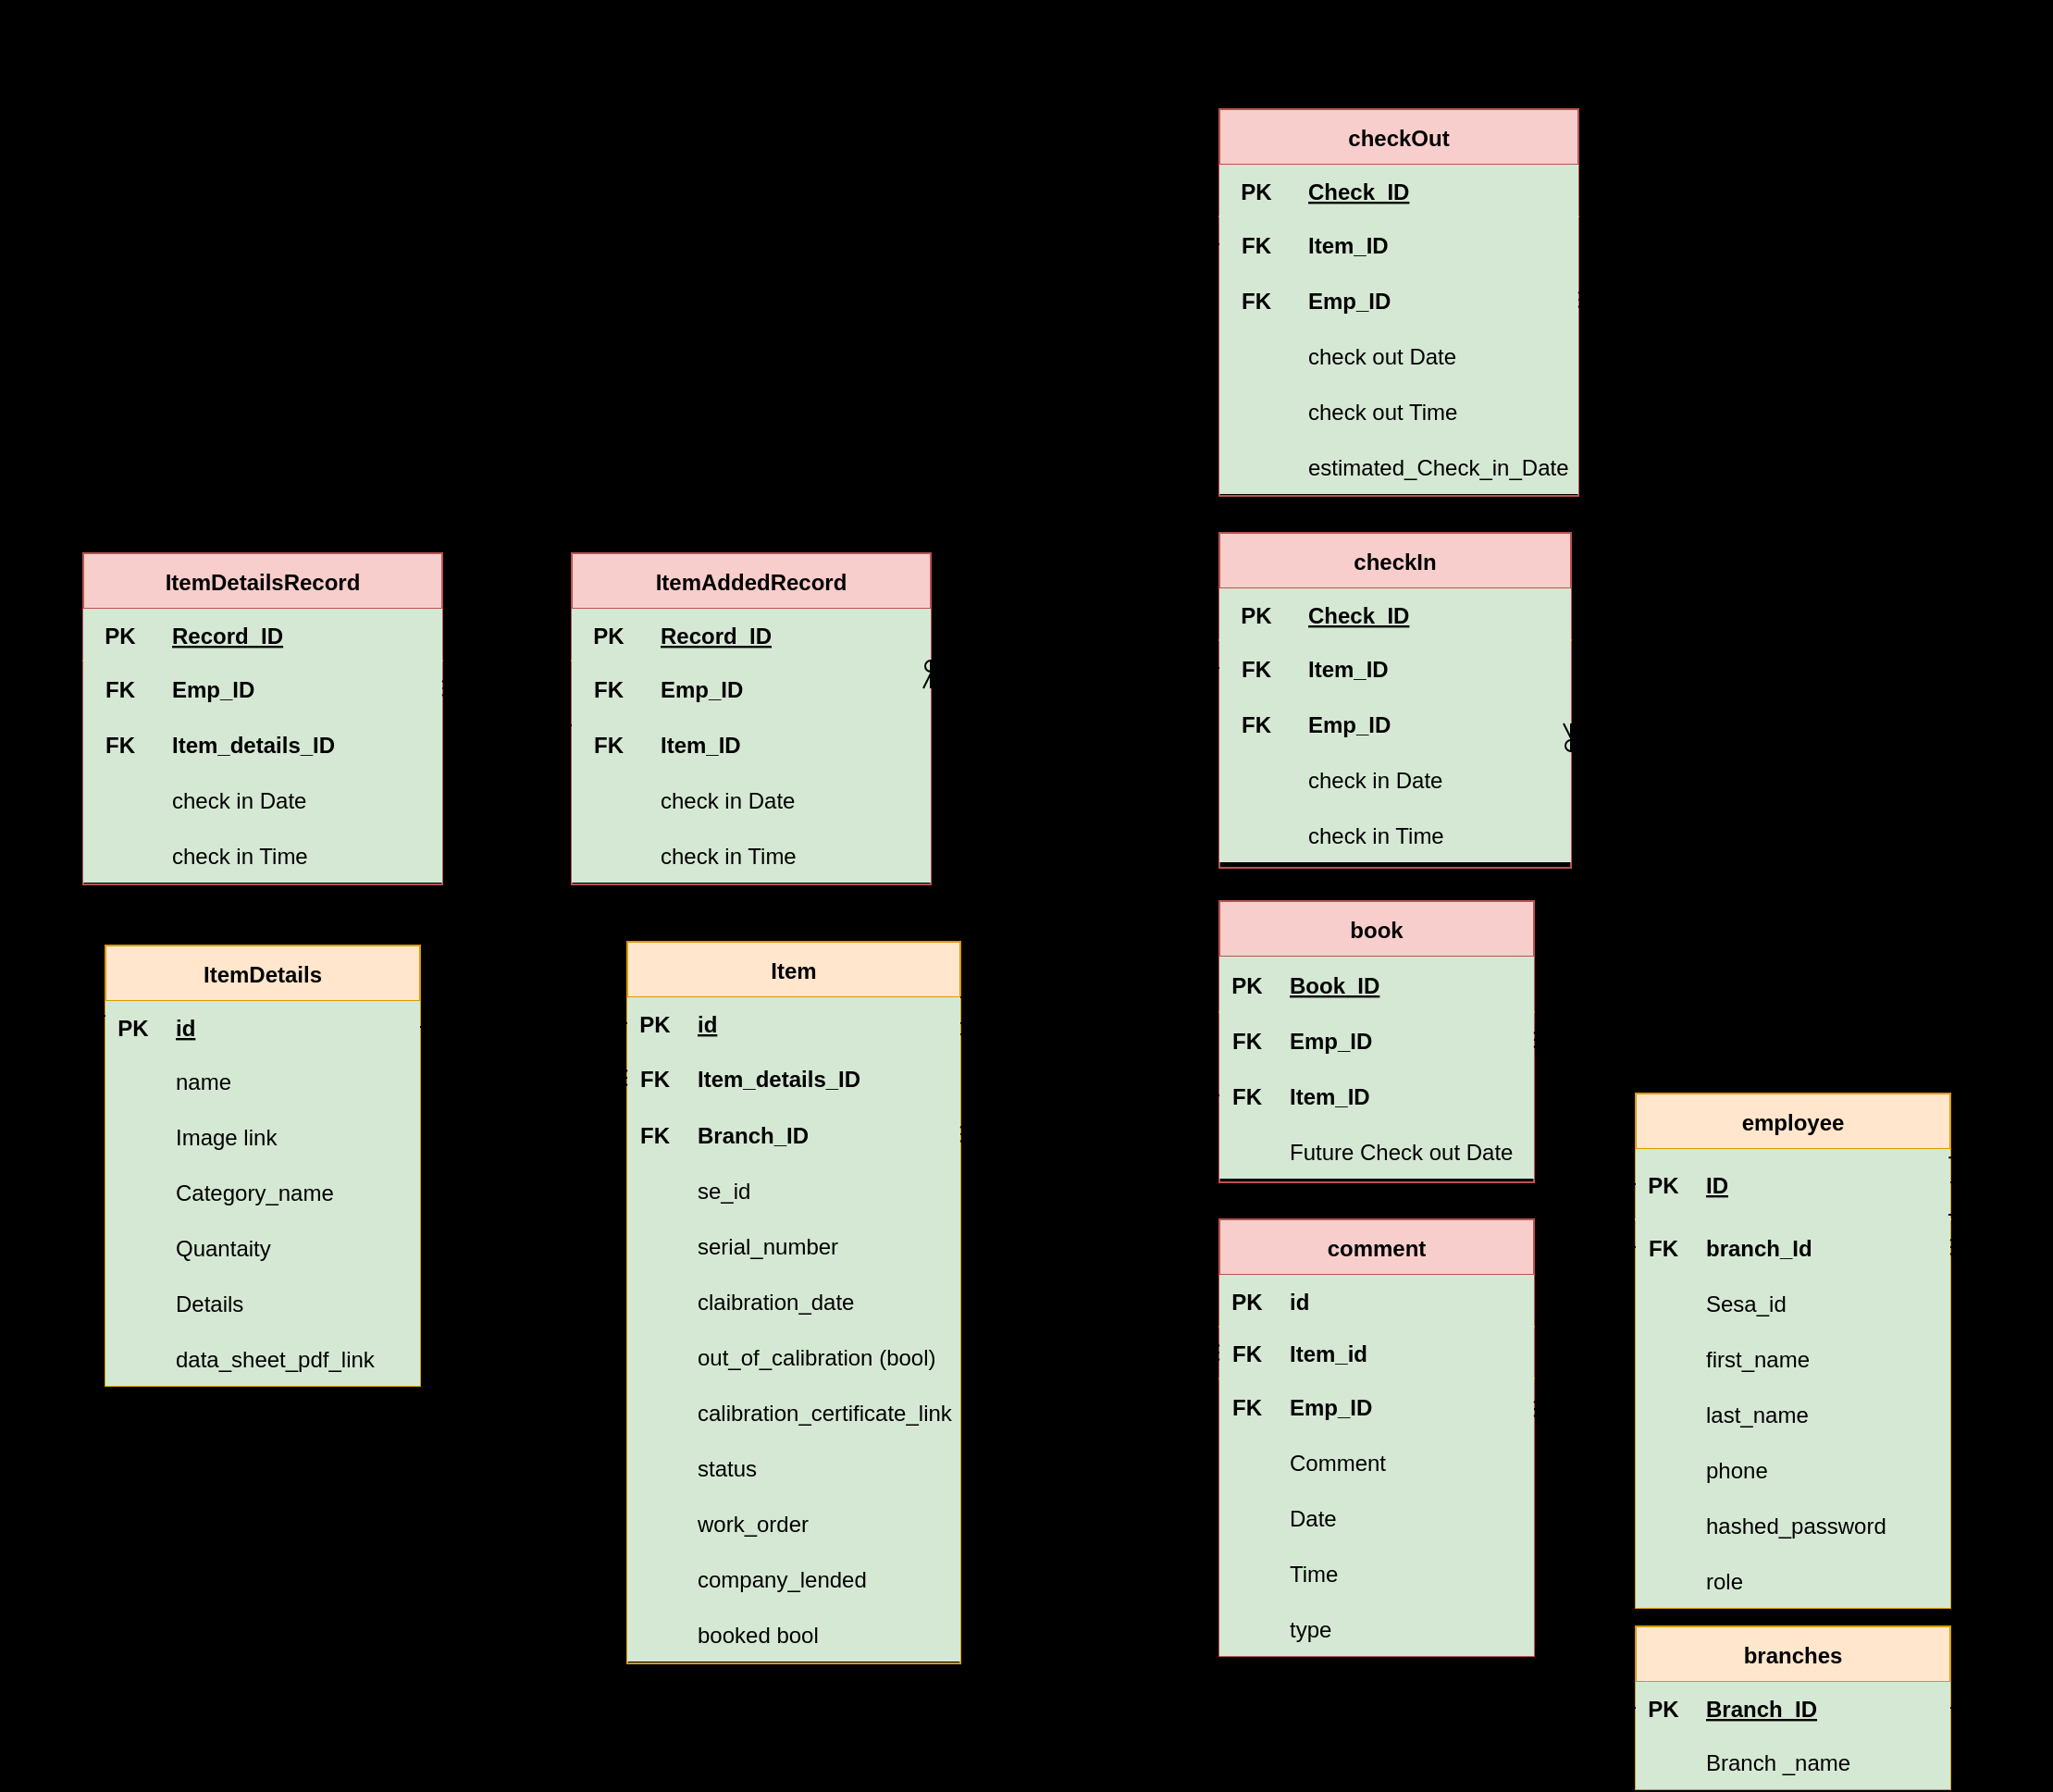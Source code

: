 <mxfile>
    <diagram id="t3CnCDxghcohPRcD6Dy_" name="Page-1">
        <mxGraphModel dx="-24" dy="-2687" grid="1" gridSize="10" guides="1" tooltips="1" connect="1" arrows="1" fold="1" page="1" pageScale="1" pageWidth="850" pageHeight="1100" background="#000000" math="0" shadow="0">
            <root>
                <mxCell id="0"/>
                <mxCell id="1" parent="0"/>
                <mxCell id="2" value="Item" style="shape=table;startSize=30;container=1;collapsible=1;childLayout=tableLayout;fixedRows=1;rowLines=0;fontStyle=1;align=center;resizeLast=1;fillColor=#ffe6cc;strokeColor=#d79b00;horizontal=1;fontColor=#000000;" parent="1" vertex="1">
                    <mxGeometry x="1690" y="3900" width="180" height="390" as="geometry">
                        <mxRectangle x="-200" y="2693" width="100" height="30" as="alternateBounds"/>
                    </mxGeometry>
                </mxCell>
                <mxCell id="3" value="" style="shape=partialRectangle;collapsible=0;dropTarget=0;pointerEvents=0;fillColor=#ffe6cc;top=0;left=0;bottom=1;right=0;points=[[0,0.5],[1,0.5]];portConstraint=eastwest;strokeColor=#d79b00;fontColor=#000000;" parent="2" vertex="1">
                    <mxGeometry y="30" width="180" height="28" as="geometry"/>
                </mxCell>
                <mxCell id="4" value="PK" style="shape=partialRectangle;connectable=0;fillColor=#d5e8d4;top=0;left=0;bottom=0;right=0;fontStyle=1;overflow=hidden;strokeColor=#82b366;fontColor=#000000;" parent="3" vertex="1">
                    <mxGeometry width="30" height="28" as="geometry">
                        <mxRectangle width="30" height="28" as="alternateBounds"/>
                    </mxGeometry>
                </mxCell>
                <mxCell id="5" value="id" style="shape=partialRectangle;connectable=0;fillColor=#d5e8d4;top=0;left=0;bottom=0;right=0;align=left;spacingLeft=6;fontStyle=5;overflow=hidden;strokeColor=#82b366;fontColor=#000000;" parent="3" vertex="1">
                    <mxGeometry x="30" width="150" height="28" as="geometry">
                        <mxRectangle width="150" height="28" as="alternateBounds"/>
                    </mxGeometry>
                </mxCell>
                <mxCell id="33" style="shape=partialRectangle;collapsible=0;dropTarget=0;pointerEvents=0;fillColor=#d5e8d4;top=0;left=0;bottom=0;right=0;points=[[0,0.5],[1,0.5]];portConstraint=eastwest;strokeColor=#82b366;fontColor=#000000;" parent="2" vertex="1">
                    <mxGeometry y="58" width="180" height="31" as="geometry"/>
                </mxCell>
                <mxCell id="34" value="FK" style="shape=partialRectangle;connectable=0;fillColor=#d5e8d4;top=0;left=0;bottom=0;right=0;editable=1;overflow=hidden;strokeColor=#82b366;fontStyle=1;fontColor=#000000;" parent="33" vertex="1">
                    <mxGeometry width="30" height="31" as="geometry">
                        <mxRectangle width="30" height="31" as="alternateBounds"/>
                    </mxGeometry>
                </mxCell>
                <mxCell id="35" value="Item_details_ID" style="shape=partialRectangle;connectable=0;fillColor=#d5e8d4;top=0;left=0;bottom=0;right=0;align=left;spacingLeft=6;overflow=hidden;strokeColor=#82b366;fontStyle=1;fontColor=#000000;" parent="33" vertex="1">
                    <mxGeometry x="30" width="150" height="31" as="geometry">
                        <mxRectangle width="150" height="31" as="alternateBounds"/>
                    </mxGeometry>
                </mxCell>
                <mxCell id="36" value="" style="shape=partialRectangle;collapsible=0;dropTarget=0;pointerEvents=0;fillColor=#d5e8d4;top=0;left=0;bottom=0;right=0;points=[[0,0.5],[1,0.5]];portConstraint=eastwest;strokeColor=#82b366;fontColor=#000000;" parent="2" vertex="1">
                    <mxGeometry y="89" width="180" height="30" as="geometry"/>
                </mxCell>
                <mxCell id="37" value="FK" style="shape=partialRectangle;connectable=0;fillColor=#d5e8d4;top=0;left=0;bottom=0;right=0;editable=1;overflow=hidden;strokeColor=#82b366;fontStyle=1;fontColor=#000000;" parent="36" vertex="1">
                    <mxGeometry width="30" height="30" as="geometry">
                        <mxRectangle width="30" height="30" as="alternateBounds"/>
                    </mxGeometry>
                </mxCell>
                <mxCell id="38" value="Branch_ID" style="shape=partialRectangle;connectable=0;fillColor=#d5e8d4;top=0;left=0;bottom=0;right=0;align=left;spacingLeft=6;overflow=hidden;strokeColor=#82b366;fontStyle=1;fontColor=#000000;" parent="36" vertex="1">
                    <mxGeometry x="30" width="150" height="30" as="geometry">
                        <mxRectangle width="150" height="30" as="alternateBounds"/>
                    </mxGeometry>
                </mxCell>
                <mxCell id="9" value="" style="shape=partialRectangle;collapsible=0;dropTarget=0;pointerEvents=0;fillColor=#d5e8d4;top=0;left=0;bottom=0;right=0;points=[[0,0.5],[1,0.5]];portConstraint=eastwest;strokeColor=#82b366;fontColor=#000000;" parent="2" vertex="1">
                    <mxGeometry y="119" width="180" height="30" as="geometry"/>
                </mxCell>
                <mxCell id="10" value="" style="shape=partialRectangle;connectable=0;fillColor=#d5e8d4;top=0;left=0;bottom=0;right=0;editable=1;overflow=hidden;strokeColor=#82b366;fontColor=#000000;" parent="9" vertex="1">
                    <mxGeometry width="30" height="30" as="geometry">
                        <mxRectangle width="30" height="30" as="alternateBounds"/>
                    </mxGeometry>
                </mxCell>
                <mxCell id="11" value="se_id" style="shape=partialRectangle;connectable=0;fillColor=#d5e8d4;top=0;left=0;bottom=0;right=0;align=left;spacingLeft=6;overflow=hidden;strokeColor=#82b366;fontColor=#000000;" parent="9" vertex="1">
                    <mxGeometry x="30" width="150" height="30" as="geometry">
                        <mxRectangle width="150" height="30" as="alternateBounds"/>
                    </mxGeometry>
                </mxCell>
                <mxCell id="6" value="" style="shape=partialRectangle;collapsible=0;dropTarget=0;pointerEvents=0;fillColor=#d5e8d4;top=0;left=0;bottom=0;right=0;points=[[0,0.5],[1,0.5]];portConstraint=eastwest;strokeColor=#82b366;fontColor=#000000;" parent="2" vertex="1">
                    <mxGeometry y="149" width="180" height="30" as="geometry"/>
                </mxCell>
                <mxCell id="7" value="" style="shape=partialRectangle;connectable=0;fillColor=#d5e8d4;top=0;left=0;bottom=0;right=0;editable=1;overflow=hidden;strokeColor=#82b366;fontColor=#000000;" parent="6" vertex="1">
                    <mxGeometry width="30" height="30" as="geometry">
                        <mxRectangle width="30" height="30" as="alternateBounds"/>
                    </mxGeometry>
                </mxCell>
                <mxCell id="8" value="serial_number" style="shape=partialRectangle;connectable=0;fillColor=#d5e8d4;top=0;left=0;bottom=0;right=0;align=left;spacingLeft=6;overflow=hidden;strokeColor=#82b366;fontColor=#000000;" parent="6" vertex="1">
                    <mxGeometry x="30" width="150" height="30" as="geometry">
                        <mxRectangle width="150" height="30" as="alternateBounds"/>
                    </mxGeometry>
                </mxCell>
                <mxCell id="12" value="" style="shape=partialRectangle;collapsible=0;dropTarget=0;pointerEvents=0;fillColor=#d5e8d4;top=0;left=0;bottom=0;right=0;points=[[0,0.5],[1,0.5]];portConstraint=eastwest;strokeColor=#82b366;fontColor=#000000;" parent="2" vertex="1">
                    <mxGeometry y="179" width="180" height="30" as="geometry"/>
                </mxCell>
                <mxCell id="13" value="" style="shape=partialRectangle;connectable=0;fillColor=#d5e8d4;top=0;left=0;bottom=0;right=0;editable=1;overflow=hidden;strokeColor=#82b366;fontColor=#000000;" parent="12" vertex="1">
                    <mxGeometry width="30" height="30" as="geometry">
                        <mxRectangle width="30" height="30" as="alternateBounds"/>
                    </mxGeometry>
                </mxCell>
                <mxCell id="14" value="claibration_date" style="shape=partialRectangle;connectable=0;fillColor=#d5e8d4;top=0;left=0;bottom=0;right=0;align=left;spacingLeft=6;overflow=hidden;strokeColor=#82b366;fontColor=#000000;" parent="12" vertex="1">
                    <mxGeometry x="30" width="150" height="30" as="geometry">
                        <mxRectangle width="150" height="30" as="alternateBounds"/>
                    </mxGeometry>
                </mxCell>
                <mxCell id="15" value="" style="shape=partialRectangle;collapsible=0;dropTarget=0;pointerEvents=0;fillColor=#d5e8d4;top=0;left=0;bottom=0;right=0;points=[[0,0.5],[1,0.5]];portConstraint=eastwest;strokeColor=#82b366;fontColor=#000000;" parent="2" vertex="1">
                    <mxGeometry y="209" width="180" height="30" as="geometry"/>
                </mxCell>
                <mxCell id="16" value="" style="shape=partialRectangle;connectable=0;fillColor=#d5e8d4;top=0;left=0;bottom=0;right=0;editable=1;overflow=hidden;strokeColor=#82b366;fontColor=#000000;" parent="15" vertex="1">
                    <mxGeometry width="30" height="30" as="geometry">
                        <mxRectangle width="30" height="30" as="alternateBounds"/>
                    </mxGeometry>
                </mxCell>
                <mxCell id="17" value="out_of_calibration (bool)" style="shape=partialRectangle;connectable=0;fillColor=#d5e8d4;top=0;left=0;bottom=0;right=0;align=left;spacingLeft=6;overflow=hidden;strokeColor=#82b366;fontColor=#000000;" parent="15" vertex="1">
                    <mxGeometry x="30" width="150" height="30" as="geometry">
                        <mxRectangle width="150" height="30" as="alternateBounds"/>
                    </mxGeometry>
                </mxCell>
                <mxCell id="18" value="" style="shape=partialRectangle;collapsible=0;dropTarget=0;pointerEvents=0;fillColor=#d5e8d4;top=0;left=0;bottom=0;right=0;points=[[0,0.5],[1,0.5]];portConstraint=eastwest;strokeColor=#82b366;fontColor=#000000;" parent="2" vertex="1">
                    <mxGeometry y="239" width="180" height="30" as="geometry"/>
                </mxCell>
                <mxCell id="19" value="" style="shape=partialRectangle;connectable=0;fillColor=#d5e8d4;top=0;left=0;bottom=0;right=0;editable=1;overflow=hidden;strokeColor=#82b366;fontColor=#000000;" parent="18" vertex="1">
                    <mxGeometry width="30" height="30" as="geometry">
                        <mxRectangle width="30" height="30" as="alternateBounds"/>
                    </mxGeometry>
                </mxCell>
                <mxCell id="20" value="calibration_certificate_link" style="shape=partialRectangle;connectable=0;fillColor=#d5e8d4;top=0;left=0;bottom=0;right=0;align=left;spacingLeft=6;overflow=hidden;strokeColor=#82b366;fontColor=#000000;" parent="18" vertex="1">
                    <mxGeometry x="30" width="150" height="30" as="geometry">
                        <mxRectangle width="150" height="30" as="alternateBounds"/>
                    </mxGeometry>
                </mxCell>
                <mxCell id="21" value="" style="shape=partialRectangle;collapsible=0;dropTarget=0;pointerEvents=0;fillColor=#d5e8d4;top=0;left=0;bottom=0;right=0;points=[[0,0.5],[1,0.5]];portConstraint=eastwest;strokeColor=#82b366;fontColor=#000000;" parent="2" vertex="1">
                    <mxGeometry y="269" width="180" height="30" as="geometry"/>
                </mxCell>
                <mxCell id="22" value="" style="shape=partialRectangle;connectable=0;fillColor=#d5e8d4;top=0;left=0;bottom=0;right=0;editable=1;overflow=hidden;strokeColor=#82b366;fontColor=#000000;" parent="21" vertex="1">
                    <mxGeometry width="30" height="30" as="geometry">
                        <mxRectangle width="30" height="30" as="alternateBounds"/>
                    </mxGeometry>
                </mxCell>
                <mxCell id="23" value="status" style="shape=partialRectangle;connectable=0;fillColor=#d5e8d4;top=0;left=0;bottom=0;right=0;align=left;spacingLeft=6;overflow=hidden;strokeColor=#82b366;fontColor=#000000;" parent="21" vertex="1">
                    <mxGeometry x="30" width="150" height="30" as="geometry">
                        <mxRectangle width="150" height="30" as="alternateBounds"/>
                    </mxGeometry>
                </mxCell>
                <mxCell id="24" value="" style="shape=partialRectangle;collapsible=0;dropTarget=0;pointerEvents=0;fillColor=#d5e8d4;top=0;left=0;bottom=0;right=0;points=[[0,0.5],[1,0.5]];portConstraint=eastwest;strokeColor=#82b366;fontColor=#000000;" parent="2" vertex="1">
                    <mxGeometry y="299" width="180" height="30" as="geometry"/>
                </mxCell>
                <mxCell id="25" value="" style="shape=partialRectangle;connectable=0;fillColor=#d5e8d4;top=0;left=0;bottom=0;right=0;editable=1;overflow=hidden;strokeColor=#82b366;fontColor=#000000;" parent="24" vertex="1">
                    <mxGeometry width="30" height="30" as="geometry">
                        <mxRectangle width="30" height="30" as="alternateBounds"/>
                    </mxGeometry>
                </mxCell>
                <mxCell id="26" value="work_order" style="shape=partialRectangle;connectable=0;fillColor=#d5e8d4;top=0;left=0;bottom=0;right=0;align=left;spacingLeft=6;overflow=hidden;strokeColor=#82b366;fontColor=#000000;" parent="24" vertex="1">
                    <mxGeometry x="30" width="150" height="30" as="geometry">
                        <mxRectangle width="150" height="30" as="alternateBounds"/>
                    </mxGeometry>
                </mxCell>
                <mxCell id="30" value="" style="shape=partialRectangle;collapsible=0;dropTarget=0;pointerEvents=0;fillColor=#d5e8d4;top=0;left=0;bottom=0;right=0;points=[[0,0.5],[1,0.5]];portConstraint=eastwest;strokeColor=#82b366;fontColor=#000000;" parent="2" vertex="1">
                    <mxGeometry y="329" width="180" height="30" as="geometry"/>
                </mxCell>
                <mxCell id="31" value="" style="shape=partialRectangle;connectable=0;fillColor=#d5e8d4;top=0;left=0;bottom=0;right=0;editable=1;overflow=hidden;strokeColor=#82b366;fontColor=#000000;" parent="30" vertex="1">
                    <mxGeometry width="30" height="30" as="geometry">
                        <mxRectangle width="30" height="30" as="alternateBounds"/>
                    </mxGeometry>
                </mxCell>
                <mxCell id="32" value="company_lended" style="shape=partialRectangle;connectable=0;fillColor=#d5e8d4;top=0;left=0;bottom=0;right=0;align=left;spacingLeft=6;overflow=hidden;strokeColor=#82b366;fontColor=#000000;" parent="30" vertex="1">
                    <mxGeometry x="30" width="150" height="30" as="geometry">
                        <mxRectangle width="150" height="30" as="alternateBounds"/>
                    </mxGeometry>
                </mxCell>
                <mxCell id="27" value="" style="shape=partialRectangle;collapsible=0;dropTarget=0;pointerEvents=0;fillColor=#d5e8d4;top=0;left=0;bottom=0;right=0;points=[[0,0.5],[1,0.5]];portConstraint=eastwest;strokeColor=#82b366;fontColor=#000000;" parent="2" vertex="1">
                    <mxGeometry y="359" width="180" height="30" as="geometry"/>
                </mxCell>
                <mxCell id="28" value="" style="shape=partialRectangle;connectable=0;fillColor=#d5e8d4;top=0;left=0;bottom=0;right=0;editable=1;overflow=hidden;strokeColor=#82b366;fontColor=#000000;" parent="27" vertex="1">
                    <mxGeometry width="30" height="30" as="geometry">
                        <mxRectangle width="30" height="30" as="alternateBounds"/>
                    </mxGeometry>
                </mxCell>
                <mxCell id="29" value="booked bool" style="shape=partialRectangle;connectable=0;fillColor=#d5e8d4;top=0;left=0;bottom=0;right=0;align=left;spacingLeft=6;overflow=hidden;strokeColor=#82b366;fontColor=#000000;" parent="27" vertex="1">
                    <mxGeometry x="30" width="150" height="30" as="geometry">
                        <mxRectangle width="150" height="30" as="alternateBounds"/>
                    </mxGeometry>
                </mxCell>
                <mxCell id="39" value="employee" style="shape=table;startSize=30;container=1;collapsible=1;childLayout=tableLayout;fixedRows=1;rowLines=0;fontStyle=1;align=center;resizeLast=1;fillColor=#ffe6cc;strokeColor=#d79b00;fillStyle=solid;fontColor=#000000;" parent="1" vertex="1">
                    <mxGeometry x="2235" y="3982" width="170" height="278" as="geometry">
                        <mxRectangle x="-200" y="2490" width="100" height="30" as="alternateBounds"/>
                    </mxGeometry>
                </mxCell>
                <mxCell id="40" value="" style="shape=partialRectangle;collapsible=0;dropTarget=0;pointerEvents=0;fillColor=#d5e8d4;top=0;left=0;bottom=1;right=0;points=[[0,0.5],[1,0.5]];portConstraint=eastwest;strokeColor=#D5E8D4;fillStyle=solid;fontColor=#000000;" parent="39" vertex="1">
                    <mxGeometry y="30" width="170" height="38" as="geometry"/>
                </mxCell>
                <mxCell id="41" value="PK" style="shape=partialRectangle;connectable=0;fillColor=#d5e8d4;top=0;left=0;bottom=0;right=0;fontStyle=1;overflow=hidden;strokeColor=#000000;fontColor=#000000;" parent="40" vertex="1">
                    <mxGeometry width="30" height="38" as="geometry">
                        <mxRectangle width="30" height="38" as="alternateBounds"/>
                    </mxGeometry>
                </mxCell>
                <mxCell id="42" value="ID" style="shape=partialRectangle;connectable=0;fillColor=none;top=0;left=0;bottom=0;right=0;align=left;spacingLeft=6;fontStyle=5;overflow=hidden;strokeColor=#B9E0A5;strokeWidth=1;shadow=0;fontColor=#000000;" parent="40" vertex="1">
                    <mxGeometry x="30" width="140" height="38" as="geometry">
                        <mxRectangle width="140" height="38" as="alternateBounds"/>
                    </mxGeometry>
                </mxCell>
                <mxCell id="61" value="" style="shape=partialRectangle;collapsible=0;dropTarget=0;pointerEvents=0;fillColor=#d5e8d4;top=0;left=0;bottom=0;right=0;points=[[0,0.5],[1,0.5]];portConstraint=eastwest;strokeColor=#82b366;fontColor=#000000;" parent="39" vertex="1">
                    <mxGeometry y="68" width="170" height="30" as="geometry"/>
                </mxCell>
                <mxCell id="62" value="FK" style="shape=partialRectangle;connectable=0;fillColor=#d5e8d4;top=0;left=0;bottom=0;right=0;editable=1;overflow=hidden;strokeColor=#82b366;fontStyle=1;fontColor=#000000;" parent="61" vertex="1">
                    <mxGeometry width="30" height="30" as="geometry">
                        <mxRectangle width="30" height="30" as="alternateBounds"/>
                    </mxGeometry>
                </mxCell>
                <mxCell id="63" value="branch_Id" style="shape=partialRectangle;connectable=0;fillColor=#d5e8d4;top=0;left=0;bottom=0;right=0;align=left;spacingLeft=6;overflow=hidden;strokeColor=#82b366;fontStyle=1;fontColor=#000000;" parent="61" vertex="1">
                    <mxGeometry x="30" width="140" height="30" as="geometry">
                        <mxRectangle width="140" height="30" as="alternateBounds"/>
                    </mxGeometry>
                </mxCell>
                <mxCell id="43" value="" style="shape=partialRectangle;collapsible=0;dropTarget=0;pointerEvents=0;fillColor=#d5e8d4;top=0;left=0;bottom=0;right=0;points=[[0,0.5],[1,0.5]];portConstraint=eastwest;strokeColor=#82b366;fontColor=#000000;" parent="39" vertex="1">
                    <mxGeometry y="98" width="170" height="30" as="geometry"/>
                </mxCell>
                <mxCell id="44" value="" style="shape=partialRectangle;connectable=0;fillColor=#d5e8d4;top=0;left=0;bottom=0;right=0;editable=1;overflow=hidden;strokeColor=#82b366;fontColor=#000000;" parent="43" vertex="1">
                    <mxGeometry width="30" height="30" as="geometry">
                        <mxRectangle width="30" height="30" as="alternateBounds"/>
                    </mxGeometry>
                </mxCell>
                <mxCell id="45" value="Sesa_id" style="shape=partialRectangle;connectable=0;fillColor=#d5e8d4;top=0;left=0;bottom=0;right=0;align=left;spacingLeft=6;overflow=hidden;strokeColor=#82b366;fontColor=#000000;" parent="43" vertex="1">
                    <mxGeometry x="30" width="140" height="30" as="geometry">
                        <mxRectangle width="140" height="30" as="alternateBounds"/>
                    </mxGeometry>
                </mxCell>
                <mxCell id="46" value="" style="shape=partialRectangle;collapsible=0;dropTarget=0;pointerEvents=0;fillColor=#d5e8d4;top=0;left=0;bottom=0;right=0;points=[[0,0.5],[1,0.5]];portConstraint=eastwest;strokeColor=#82b366;fontColor=#000000;" parent="39" vertex="1">
                    <mxGeometry y="128" width="170" height="30" as="geometry"/>
                </mxCell>
                <mxCell id="47" value="" style="shape=partialRectangle;connectable=0;fillColor=#d5e8d4;top=0;left=0;bottom=0;right=0;editable=1;overflow=hidden;strokeColor=#82b366;fontColor=#000000;" parent="46" vertex="1">
                    <mxGeometry width="30" height="30" as="geometry">
                        <mxRectangle width="30" height="30" as="alternateBounds"/>
                    </mxGeometry>
                </mxCell>
                <mxCell id="48" value="first_name" style="shape=partialRectangle;connectable=0;fillColor=#d5e8d4;top=0;left=0;bottom=0;right=0;align=left;spacingLeft=6;overflow=hidden;strokeColor=#82b366;fontColor=#000000;" parent="46" vertex="1">
                    <mxGeometry x="30" width="140" height="30" as="geometry">
                        <mxRectangle width="140" height="30" as="alternateBounds"/>
                    </mxGeometry>
                </mxCell>
                <mxCell id="49" value="" style="shape=partialRectangle;collapsible=0;dropTarget=0;pointerEvents=0;fillColor=#d5e8d4;top=0;left=0;bottom=0;right=0;points=[[0,0.5],[1,0.5]];portConstraint=eastwest;strokeColor=#82b366;fontColor=#000000;" parent="39" vertex="1">
                    <mxGeometry y="158" width="170" height="30" as="geometry"/>
                </mxCell>
                <mxCell id="50" value="" style="shape=partialRectangle;connectable=0;fillColor=#d5e8d4;top=0;left=0;bottom=0;right=0;editable=1;overflow=hidden;strokeColor=#82b366;fontColor=#000000;" parent="49" vertex="1">
                    <mxGeometry width="30" height="30" as="geometry">
                        <mxRectangle width="30" height="30" as="alternateBounds"/>
                    </mxGeometry>
                </mxCell>
                <mxCell id="51" value="last_name" style="shape=partialRectangle;connectable=0;fillColor=#d5e8d4;top=0;left=0;bottom=0;right=0;align=left;spacingLeft=6;overflow=hidden;strokeColor=#82b366;fontColor=#000000;" parent="49" vertex="1">
                    <mxGeometry x="30" width="140" height="30" as="geometry">
                        <mxRectangle width="140" height="30" as="alternateBounds"/>
                    </mxGeometry>
                </mxCell>
                <mxCell id="52" style="shape=partialRectangle;collapsible=0;dropTarget=0;pointerEvents=0;fillColor=#d5e8d4;top=0;left=0;bottom=0;right=0;points=[[0,0.5],[1,0.5]];portConstraint=eastwest;strokeColor=#82b366;fontColor=#000000;" parent="39" vertex="1">
                    <mxGeometry y="188" width="170" height="30" as="geometry"/>
                </mxCell>
                <mxCell id="53" style="shape=partialRectangle;connectable=0;fillColor=#d5e8d4;top=0;left=0;bottom=0;right=0;editable=1;overflow=hidden;strokeColor=#82b366;fontColor=#000000;" parent="52" vertex="1">
                    <mxGeometry width="30" height="30" as="geometry">
                        <mxRectangle width="30" height="30" as="alternateBounds"/>
                    </mxGeometry>
                </mxCell>
                <mxCell id="54" value="phone" style="shape=partialRectangle;connectable=0;fillColor=#d5e8d4;top=0;left=0;bottom=0;right=0;align=left;spacingLeft=6;overflow=hidden;strokeColor=#82b366;fontColor=#000000;" parent="52" vertex="1">
                    <mxGeometry x="30" width="140" height="30" as="geometry">
                        <mxRectangle width="140" height="30" as="alternateBounds"/>
                    </mxGeometry>
                </mxCell>
                <mxCell id="55" style="shape=partialRectangle;collapsible=0;dropTarget=0;pointerEvents=0;fillColor=#d5e8d4;top=0;left=0;bottom=0;right=0;points=[[0,0.5],[1,0.5]];portConstraint=eastwest;strokeColor=#82b366;fontColor=#000000;" parent="39" vertex="1">
                    <mxGeometry y="218" width="170" height="30" as="geometry"/>
                </mxCell>
                <mxCell id="56" style="shape=partialRectangle;connectable=0;fillColor=#d5e8d4;top=0;left=0;bottom=0;right=0;editable=1;overflow=hidden;strokeColor=#82b366;fontColor=#000000;" parent="55" vertex="1">
                    <mxGeometry width="30" height="30" as="geometry">
                        <mxRectangle width="30" height="30" as="alternateBounds"/>
                    </mxGeometry>
                </mxCell>
                <mxCell id="57" value="hashed_password" style="shape=partialRectangle;connectable=0;fillColor=#d5e8d4;top=0;left=0;bottom=0;right=0;align=left;spacingLeft=6;overflow=hidden;strokeColor=#82b366;fontColor=#000000;" parent="55" vertex="1">
                    <mxGeometry x="30" width="140" height="30" as="geometry">
                        <mxRectangle width="140" height="30" as="alternateBounds"/>
                    </mxGeometry>
                </mxCell>
                <mxCell id="58" value="" style="shape=partialRectangle;collapsible=0;dropTarget=0;pointerEvents=0;fillColor=#d5e8d4;top=0;left=0;bottom=0;right=0;points=[[0,0.5],[1,0.5]];portConstraint=eastwest;strokeColor=#82b366;fontColor=#000000;" parent="39" vertex="1">
                    <mxGeometry y="248" width="170" height="30" as="geometry"/>
                </mxCell>
                <mxCell id="59" value="" style="shape=partialRectangle;connectable=0;fillColor=#d5e8d4;top=0;left=0;bottom=0;right=0;editable=1;overflow=hidden;strokeColor=#82b366;fontStyle=1;fontColor=#000000;" parent="58" vertex="1">
                    <mxGeometry width="30" height="30" as="geometry">
                        <mxRectangle width="30" height="30" as="alternateBounds"/>
                    </mxGeometry>
                </mxCell>
                <mxCell id="60" value="role" style="shape=partialRectangle;connectable=0;fillColor=#d5e8d4;top=0;left=0;bottom=0;right=0;align=left;spacingLeft=6;overflow=hidden;strokeColor=#82b366;fontStyle=0;fontColor=#000000;" parent="58" vertex="1">
                    <mxGeometry x="30" width="140" height="30" as="geometry">
                        <mxRectangle width="140" height="30" as="alternateBounds"/>
                    </mxGeometry>
                </mxCell>
                <mxCell id="64" value="checkOut" style="shape=table;startSize=30;container=1;collapsible=1;childLayout=tableLayout;fixedRows=1;rowLines=0;fontStyle=1;align=center;resizeLast=1;fillColor=#f8cecc;strokeColor=#b85450;fontColor=#000000;" parent="1" vertex="1">
                    <mxGeometry x="2010" y="3450" width="194" height="209" as="geometry">
                        <mxRectangle x="170" y="2710" width="110" height="30" as="alternateBounds"/>
                    </mxGeometry>
                </mxCell>
                <mxCell id="65" value="" style="shape=partialRectangle;collapsible=0;dropTarget=0;pointerEvents=0;fillColor=#ffe6cc;top=0;left=0;bottom=1;right=0;points=[[0,0.5],[1,0.5]];portConstraint=eastwest;strokeColor=#d79b00;fontColor=#000000;" parent="64" vertex="1">
                    <mxGeometry y="30" width="194" height="28" as="geometry"/>
                </mxCell>
                <mxCell id="66" value="PK" style="shape=partialRectangle;connectable=0;fillColor=#d5e8d4;top=0;left=0;bottom=0;right=0;fontStyle=1;overflow=hidden;strokeColor=#82b366;shadow=0;gradientColor=none;fontColor=#000000;" parent="65" vertex="1">
                    <mxGeometry width="40" height="28" as="geometry">
                        <mxRectangle width="40" height="28" as="alternateBounds"/>
                    </mxGeometry>
                </mxCell>
                <mxCell id="67" value="Check_ID" style="shape=partialRectangle;connectable=0;fillColor=#d5e8d4;top=0;left=0;bottom=0;right=0;align=left;spacingLeft=6;fontStyle=5;overflow=hidden;strokeColor=#82b366;fontColor=#000000;" parent="65" vertex="1">
                    <mxGeometry x="40" width="154" height="28" as="geometry">
                        <mxRectangle width="154" height="28" as="alternateBounds"/>
                    </mxGeometry>
                </mxCell>
                <mxCell id="83" style="shape=partialRectangle;collapsible=0;dropTarget=0;pointerEvents=0;fillColor=#d5e8d4;top=0;left=0;bottom=0;right=0;points=[[0,0.5],[1,0.5]];portConstraint=eastwest;strokeColor=#82b366;fontStyle=1;fontColor=#000000;" parent="64" vertex="1">
                    <mxGeometry y="58" width="194" height="30" as="geometry"/>
                </mxCell>
                <mxCell id="84" value="FK" style="shape=partialRectangle;connectable=0;fillColor=#d5e8d4;top=0;left=0;bottom=0;right=0;editable=1;overflow=hidden;strokeColor=#82b366;fontStyle=1;fontColor=#000000;" parent="83" vertex="1">
                    <mxGeometry width="40" height="30" as="geometry">
                        <mxRectangle width="40" height="30" as="alternateBounds"/>
                    </mxGeometry>
                </mxCell>
                <mxCell id="85" value="Item_ID" style="shape=partialRectangle;connectable=0;fillColor=#d5e8d4;top=0;left=0;bottom=0;right=0;align=left;spacingLeft=6;overflow=hidden;strokeColor=#82b366;fontStyle=1;fontColor=#000000;" parent="83" vertex="1">
                    <mxGeometry x="40" width="154" height="30" as="geometry">
                        <mxRectangle width="154" height="30" as="alternateBounds"/>
                    </mxGeometry>
                </mxCell>
                <mxCell id="86" style="shape=partialRectangle;collapsible=0;dropTarget=0;pointerEvents=0;fillColor=#d5e8d4;top=0;left=0;bottom=0;right=0;points=[[0,0.5],[1,0.5]];portConstraint=eastwest;strokeColor=#82b366;fontColor=#000000;" parent="64" vertex="1">
                    <mxGeometry y="88" width="194" height="30" as="geometry"/>
                </mxCell>
                <mxCell id="87" value="FK" style="shape=partialRectangle;connectable=0;fillColor=#d5e8d4;top=0;left=0;bottom=0;right=0;editable=1;overflow=hidden;strokeColor=#82b366;fontStyle=1;fontColor=#000000;" parent="86" vertex="1">
                    <mxGeometry width="40" height="30" as="geometry">
                        <mxRectangle width="40" height="30" as="alternateBounds"/>
                    </mxGeometry>
                </mxCell>
                <mxCell id="88" value="Emp_ID" style="shape=partialRectangle;connectable=0;fillColor=#d5e8d4;top=0;left=0;bottom=0;right=0;align=left;spacingLeft=6;overflow=hidden;strokeColor=#82b366;fontStyle=1;fontColor=#000000;" parent="86" vertex="1">
                    <mxGeometry x="40" width="154" height="30" as="geometry">
                        <mxRectangle width="154" height="30" as="alternateBounds"/>
                    </mxGeometry>
                </mxCell>
                <mxCell id="74" style="shape=partialRectangle;collapsible=0;dropTarget=0;pointerEvents=0;fillColor=#d5e8d4;top=0;left=0;bottom=0;right=0;points=[[0,0.5],[1,0.5]];portConstraint=eastwest;strokeColor=#82b366;fontColor=#000000;" parent="64" vertex="1">
                    <mxGeometry y="118" width="194" height="30" as="geometry"/>
                </mxCell>
                <mxCell id="75" value="" style="shape=partialRectangle;connectable=0;fillColor=#d5e8d4;top=0;left=0;bottom=0;right=0;editable=1;overflow=hidden;strokeColor=#82b366;fontStyle=1;fontColor=#000000;" parent="74" vertex="1">
                    <mxGeometry width="40" height="30" as="geometry">
                        <mxRectangle width="40" height="30" as="alternateBounds"/>
                    </mxGeometry>
                </mxCell>
                <mxCell id="76" value="check out Date" style="shape=partialRectangle;connectable=0;fillColor=#d5e8d4;top=0;left=0;bottom=0;right=0;align=left;spacingLeft=6;overflow=hidden;strokeColor=#82b366;fontStyle=0;fontColor=#000000;" parent="74" vertex="1">
                    <mxGeometry x="40" width="154" height="30" as="geometry">
                        <mxRectangle width="154" height="30" as="alternateBounds"/>
                    </mxGeometry>
                </mxCell>
                <mxCell id="77" style="shape=partialRectangle;collapsible=0;dropTarget=0;pointerEvents=0;fillColor=#d5e8d4;top=0;left=0;bottom=0;right=0;points=[[0,0.5],[1,0.5]];portConstraint=eastwest;strokeColor=#82b366;fontColor=#000000;" parent="64" vertex="1">
                    <mxGeometry y="148" width="194" height="30" as="geometry"/>
                </mxCell>
                <mxCell id="78" value="" style="shape=partialRectangle;connectable=0;fillColor=#d5e8d4;top=0;left=0;bottom=0;right=0;editable=1;overflow=hidden;strokeColor=#82b366;fontStyle=1;fontColor=#000000;" parent="77" vertex="1">
                    <mxGeometry width="40" height="30" as="geometry">
                        <mxRectangle width="40" height="30" as="alternateBounds"/>
                    </mxGeometry>
                </mxCell>
                <mxCell id="79" value="check out Time" style="shape=partialRectangle;connectable=0;fillColor=#d5e8d4;top=0;left=0;bottom=0;right=0;align=left;spacingLeft=6;overflow=hidden;strokeColor=#82b366;fontStyle=0;fontColor=#000000;" parent="77" vertex="1">
                    <mxGeometry x="40" width="154" height="30" as="geometry">
                        <mxRectangle width="154" height="30" as="alternateBounds"/>
                    </mxGeometry>
                </mxCell>
                <mxCell id="80" style="shape=partialRectangle;collapsible=0;dropTarget=0;pointerEvents=0;fillColor=#d5e8d4;top=0;left=0;bottom=0;right=0;points=[[0,0.5],[1,0.5]];portConstraint=eastwest;strokeColor=#82b366;fontColor=#000000;" parent="64" vertex="1">
                    <mxGeometry y="178" width="194" height="30" as="geometry"/>
                </mxCell>
                <mxCell id="81" value="" style="shape=partialRectangle;connectable=0;fillColor=#d5e8d4;top=0;left=0;bottom=0;right=0;editable=1;overflow=hidden;strokeColor=#82b366;fontStyle=1;fontColor=#000000;" parent="80" vertex="1">
                    <mxGeometry width="40" height="30" as="geometry">
                        <mxRectangle width="40" height="30" as="alternateBounds"/>
                    </mxGeometry>
                </mxCell>
                <mxCell id="82" value="estimated_Check_in_Date" style="shape=partialRectangle;connectable=0;fillColor=#d5e8d4;top=0;left=0;bottom=0;right=0;align=left;spacingLeft=6;overflow=hidden;strokeColor=#82b366;fontStyle=0;fontColor=#000000;" parent="80" vertex="1">
                    <mxGeometry x="40" width="154" height="30" as="geometry">
                        <mxRectangle width="154" height="30" as="alternateBounds"/>
                    </mxGeometry>
                </mxCell>
                <mxCell id="89" value="ItemDetails" style="shape=table;startSize=30;container=1;collapsible=1;childLayout=tableLayout;fixedRows=1;rowLines=0;fontStyle=1;align=center;resizeLast=1;fillColor=#ffe6cc;strokeColor=#d79b00;fontColor=#000000;" parent="1" vertex="1">
                    <mxGeometry x="1408" y="3902" width="170" height="238" as="geometry">
                        <mxRectangle x="-510" y="2657" width="70" height="30" as="alternateBounds"/>
                    </mxGeometry>
                </mxCell>
                <mxCell id="90" value="" style="shape=partialRectangle;collapsible=0;dropTarget=0;pointerEvents=0;fillColor=#ffe6cc;top=0;left=0;bottom=1;right=0;points=[[0,0.5],[1,0.5]];portConstraint=eastwest;strokeColor=#d79b00;fontColor=#000000;" parent="89" vertex="1">
                    <mxGeometry y="30" width="170" height="28" as="geometry"/>
                </mxCell>
                <mxCell id="91" value="PK" style="shape=partialRectangle;connectable=0;fillColor=#d5e8d4;top=0;left=0;bottom=0;right=0;fontStyle=1;overflow=hidden;strokeColor=#82b366;fontColor=#000000;" parent="90" vertex="1">
                    <mxGeometry width="30" height="28" as="geometry">
                        <mxRectangle width="30" height="28" as="alternateBounds"/>
                    </mxGeometry>
                </mxCell>
                <mxCell id="92" value="id" style="shape=partialRectangle;connectable=0;fillColor=#d5e8d4;top=0;left=0;bottom=0;right=0;align=left;spacingLeft=6;fontStyle=5;overflow=hidden;strokeColor=#82b366;fontColor=#000000;" parent="90" vertex="1">
                    <mxGeometry x="30" width="140" height="28" as="geometry">
                        <mxRectangle width="140" height="28" as="alternateBounds"/>
                    </mxGeometry>
                </mxCell>
                <mxCell id="93" style="shape=partialRectangle;collapsible=0;dropTarget=0;pointerEvents=0;fillColor=#d5e8d4;top=0;left=0;bottom=0;right=0;points=[[0,0.5],[1,0.5]];portConstraint=eastwest;strokeColor=#82b366;fontColor=#000000;" parent="89" vertex="1">
                    <mxGeometry y="58" width="170" height="30" as="geometry"/>
                </mxCell>
                <mxCell id="94" style="shape=partialRectangle;connectable=0;fillColor=#d5e8d4;top=0;left=0;bottom=0;right=0;editable=1;overflow=hidden;strokeColor=#82b366;fontColor=#000000;" parent="93" vertex="1">
                    <mxGeometry width="30" height="30" as="geometry">
                        <mxRectangle width="30" height="30" as="alternateBounds"/>
                    </mxGeometry>
                </mxCell>
                <mxCell id="95" value="name" style="shape=partialRectangle;connectable=0;fillColor=#d5e8d4;top=0;left=0;bottom=0;right=0;align=left;spacingLeft=6;overflow=hidden;strokeColor=#82b366;fontColor=#000000;" parent="93" vertex="1">
                    <mxGeometry x="30" width="140" height="30" as="geometry">
                        <mxRectangle width="140" height="30" as="alternateBounds"/>
                    </mxGeometry>
                </mxCell>
                <mxCell id="96" style="shape=partialRectangle;collapsible=0;dropTarget=0;pointerEvents=0;fillColor=#d5e8d4;top=0;left=0;bottom=0;right=0;points=[[0,0.5],[1,0.5]];portConstraint=eastwest;strokeColor=#82b366;fontColor=#000000;" parent="89" vertex="1">
                    <mxGeometry y="88" width="170" height="30" as="geometry"/>
                </mxCell>
                <mxCell id="97" style="shape=partialRectangle;connectable=0;fillColor=#d5e8d4;top=0;left=0;bottom=0;right=0;editable=1;overflow=hidden;strokeColor=#82b366;fontColor=#000000;" parent="96" vertex="1">
                    <mxGeometry width="30" height="30" as="geometry">
                        <mxRectangle width="30" height="30" as="alternateBounds"/>
                    </mxGeometry>
                </mxCell>
                <mxCell id="98" value="Image link" style="shape=partialRectangle;connectable=0;fillColor=#d5e8d4;top=0;left=0;bottom=0;right=0;align=left;spacingLeft=6;overflow=hidden;strokeColor=#82b366;fontColor=#000000;" parent="96" vertex="1">
                    <mxGeometry x="30" width="140" height="30" as="geometry">
                        <mxRectangle width="140" height="30" as="alternateBounds"/>
                    </mxGeometry>
                </mxCell>
                <mxCell id="99" style="shape=partialRectangle;collapsible=0;dropTarget=0;pointerEvents=0;fillColor=#d5e8d4;top=0;left=0;bottom=0;right=0;points=[[0,0.5],[1,0.5]];portConstraint=eastwest;strokeColor=#82b366;fontColor=#000000;" parent="89" vertex="1">
                    <mxGeometry y="118" width="170" height="30" as="geometry"/>
                </mxCell>
                <mxCell id="100" style="shape=partialRectangle;connectable=0;fillColor=#d5e8d4;top=0;left=0;bottom=0;right=0;editable=1;overflow=hidden;strokeColor=#82b366;fontColor=#000000;" parent="99" vertex="1">
                    <mxGeometry width="30" height="30" as="geometry">
                        <mxRectangle width="30" height="30" as="alternateBounds"/>
                    </mxGeometry>
                </mxCell>
                <mxCell id="101" value="Category_name" style="shape=partialRectangle;connectable=0;fillColor=#d5e8d4;top=0;left=0;bottom=0;right=0;align=left;spacingLeft=6;overflow=hidden;strokeColor=#82b366;fontColor=#000000;" parent="99" vertex="1">
                    <mxGeometry x="30" width="140" height="30" as="geometry">
                        <mxRectangle width="140" height="30" as="alternateBounds"/>
                    </mxGeometry>
                </mxCell>
                <mxCell id="102" style="shape=partialRectangle;collapsible=0;dropTarget=0;pointerEvents=0;fillColor=#d5e8d4;top=0;left=0;bottom=0;right=0;points=[[0,0.5],[1,0.5]];portConstraint=eastwest;strokeColor=#82b366;fontColor=#000000;" parent="89" vertex="1">
                    <mxGeometry y="148" width="170" height="30" as="geometry"/>
                </mxCell>
                <mxCell id="103" style="shape=partialRectangle;connectable=0;fillColor=#d5e8d4;top=0;left=0;bottom=0;right=0;editable=1;overflow=hidden;strokeColor=#82b366;fontColor=#000000;" parent="102" vertex="1">
                    <mxGeometry width="30" height="30" as="geometry">
                        <mxRectangle width="30" height="30" as="alternateBounds"/>
                    </mxGeometry>
                </mxCell>
                <mxCell id="104" value="Quantaity" style="shape=partialRectangle;connectable=0;fillColor=#d5e8d4;top=0;left=0;bottom=0;right=0;align=left;spacingLeft=6;overflow=hidden;strokeColor=#82b366;fontColor=#000000;" parent="102" vertex="1">
                    <mxGeometry x="30" width="140" height="30" as="geometry">
                        <mxRectangle width="140" height="30" as="alternateBounds"/>
                    </mxGeometry>
                </mxCell>
                <mxCell id="105" style="shape=partialRectangle;collapsible=0;dropTarget=0;pointerEvents=0;fillColor=#d5e8d4;top=0;left=0;bottom=0;right=0;points=[[0,0.5],[1,0.5]];portConstraint=eastwest;strokeColor=#82b366;fontColor=#000000;" parent="89" vertex="1">
                    <mxGeometry y="178" width="170" height="30" as="geometry"/>
                </mxCell>
                <mxCell id="106" style="shape=partialRectangle;connectable=0;fillColor=#d5e8d4;top=0;left=0;bottom=0;right=0;editable=1;overflow=hidden;strokeColor=#82b366;fontColor=#000000;" parent="105" vertex="1">
                    <mxGeometry width="30" height="30" as="geometry">
                        <mxRectangle width="30" height="30" as="alternateBounds"/>
                    </mxGeometry>
                </mxCell>
                <mxCell id="107" value="Details " style="shape=partialRectangle;connectable=0;fillColor=#d5e8d4;top=0;left=0;bottom=0;right=0;align=left;spacingLeft=6;overflow=hidden;strokeColor=#82b366;fontColor=#000000;" parent="105" vertex="1">
                    <mxGeometry x="30" width="140" height="30" as="geometry">
                        <mxRectangle width="140" height="30" as="alternateBounds"/>
                    </mxGeometry>
                </mxCell>
                <mxCell id="108" style="shape=partialRectangle;collapsible=0;dropTarget=0;pointerEvents=0;fillColor=#d5e8d4;top=0;left=0;bottom=0;right=0;points=[[0,0.5],[1,0.5]];portConstraint=eastwest;strokeColor=#82b366;fontColor=#000000;" parent="89" vertex="1">
                    <mxGeometry y="208" width="170" height="30" as="geometry"/>
                </mxCell>
                <mxCell id="109" style="shape=partialRectangle;connectable=0;fillColor=#d5e8d4;top=0;left=0;bottom=0;right=0;editable=1;overflow=hidden;strokeColor=#82b366;fontColor=#000000;" parent="108" vertex="1">
                    <mxGeometry width="30" height="30" as="geometry">
                        <mxRectangle width="30" height="30" as="alternateBounds"/>
                    </mxGeometry>
                </mxCell>
                <mxCell id="110" value="data_sheet_pdf_link" style="shape=partialRectangle;connectable=0;fillColor=#d5e8d4;top=0;left=0;bottom=0;right=0;align=left;spacingLeft=6;overflow=hidden;strokeColor=#82b366;fontColor=#000000;" parent="108" vertex="1">
                    <mxGeometry x="30" width="140" height="30" as="geometry">
                        <mxRectangle width="140" height="30" as="alternateBounds"/>
                    </mxGeometry>
                </mxCell>
                <mxCell id="111" value="book" style="shape=table;startSize=30;container=1;collapsible=1;childLayout=tableLayout;fixedRows=1;rowLines=0;fontStyle=1;align=center;resizeLast=1;fillColor=#f8cecc;strokeColor=#b85450;fontColor=#000000;" parent="1" vertex="1">
                    <mxGeometry x="2010" y="3878" width="170" height="152" as="geometry">
                        <mxRectangle x="810" y="3388" width="70" height="30" as="alternateBounds"/>
                    </mxGeometry>
                </mxCell>
                <mxCell id="112" value="" style="shape=partialRectangle;collapsible=0;dropTarget=0;pointerEvents=0;fillColor=#ffe6cc;top=0;left=0;bottom=1;right=0;points=[[0,0.5],[1,0.5]];portConstraint=eastwest;strokeColor=#d79b00;fontColor=#000000;" parent="111" vertex="1">
                    <mxGeometry y="30" width="170" height="30" as="geometry"/>
                </mxCell>
                <mxCell id="113" value="PK" style="shape=partialRectangle;connectable=0;fillColor=#d5e8d4;top=0;left=0;bottom=0;right=0;fontStyle=1;overflow=hidden;strokeColor=#82b366;fontColor=#000000;" parent="112" vertex="1">
                    <mxGeometry width="30" height="30" as="geometry">
                        <mxRectangle width="30" height="30" as="alternateBounds"/>
                    </mxGeometry>
                </mxCell>
                <mxCell id="114" value="Book_ID" style="shape=partialRectangle;connectable=0;fillColor=#d5e8d4;top=0;left=0;bottom=0;right=0;align=left;spacingLeft=6;fontStyle=5;overflow=hidden;strokeColor=#82b366;fontColor=#000000;" parent="112" vertex="1">
                    <mxGeometry x="30" width="140" height="30" as="geometry">
                        <mxRectangle width="140" height="30" as="alternateBounds"/>
                    </mxGeometry>
                </mxCell>
                <mxCell id="118" style="shape=partialRectangle;collapsible=0;dropTarget=0;pointerEvents=0;fillColor=#d5e8d4;top=0;left=0;bottom=0;right=0;points=[[0,0.5],[1,0.5]];portConstraint=eastwest;strokeColor=#82b366;fontColor=#000000;" parent="111" vertex="1">
                    <mxGeometry y="60" width="170" height="30" as="geometry"/>
                </mxCell>
                <mxCell id="119" value="FK" style="shape=partialRectangle;connectable=0;fillColor=#d5e8d4;top=0;left=0;bottom=0;right=0;editable=1;overflow=hidden;strokeColor=#82b366;fontStyle=1;fontColor=#000000;" parent="118" vertex="1">
                    <mxGeometry width="30" height="30" as="geometry">
                        <mxRectangle width="30" height="30" as="alternateBounds"/>
                    </mxGeometry>
                </mxCell>
                <mxCell id="120" value="Emp_ID" style="shape=partialRectangle;connectable=0;fillColor=#d5e8d4;top=0;left=0;bottom=0;right=0;align=left;spacingLeft=6;overflow=hidden;strokeColor=#82b366;fontStyle=1;fontColor=#000000;" parent="118" vertex="1">
                    <mxGeometry x="30" width="140" height="30" as="geometry">
                        <mxRectangle width="140" height="30" as="alternateBounds"/>
                    </mxGeometry>
                </mxCell>
                <mxCell id="121" value="" style="shape=partialRectangle;collapsible=0;dropTarget=0;pointerEvents=0;fillColor=#d5e8d4;top=0;left=0;bottom=0;right=0;points=[[0,0.5],[1,0.5]];portConstraint=eastwest;strokeColor=#82b366;fontColor=#000000;" parent="111" vertex="1">
                    <mxGeometry y="90" width="170" height="30" as="geometry"/>
                </mxCell>
                <mxCell id="122" value="FK" style="shape=partialRectangle;connectable=0;fillColor=#d5e8d4;top=0;left=0;bottom=0;right=0;editable=1;overflow=hidden;strokeColor=#82b366;fontStyle=1;fontColor=#000000;" parent="121" vertex="1">
                    <mxGeometry width="30" height="30" as="geometry">
                        <mxRectangle width="30" height="30" as="alternateBounds"/>
                    </mxGeometry>
                </mxCell>
                <mxCell id="123" value="Item_ID" style="shape=partialRectangle;connectable=0;fillColor=#d5e8d4;top=0;left=0;bottom=0;right=0;align=left;spacingLeft=6;overflow=hidden;strokeColor=#82b366;fontStyle=1;fontColor=#000000;" parent="121" vertex="1">
                    <mxGeometry x="30" width="140" height="30" as="geometry">
                        <mxRectangle width="140" height="30" as="alternateBounds"/>
                    </mxGeometry>
                </mxCell>
                <mxCell id="115" style="shape=partialRectangle;collapsible=0;dropTarget=0;pointerEvents=0;fillColor=#d5e8d4;top=0;left=0;bottom=0;right=0;points=[[0,0.5],[1,0.5]];portConstraint=eastwest;strokeColor=#82b366;fontColor=#000000;" parent="111" vertex="1">
                    <mxGeometry y="120" width="170" height="30" as="geometry"/>
                </mxCell>
                <mxCell id="116" value="" style="shape=partialRectangle;connectable=0;fillColor=#d5e8d4;top=0;left=0;bottom=0;right=0;editable=1;overflow=hidden;strokeColor=#82b366;fontColor=#000000;" parent="115" vertex="1">
                    <mxGeometry width="30" height="30" as="geometry">
                        <mxRectangle width="30" height="30" as="alternateBounds"/>
                    </mxGeometry>
                </mxCell>
                <mxCell id="117" value="Future Check out Date" style="shape=partialRectangle;connectable=0;fillColor=#d5e8d4;top=0;left=0;bottom=0;right=0;align=left;spacingLeft=6;overflow=hidden;strokeColor=#82b366;fontColor=#000000;" parent="115" vertex="1">
                    <mxGeometry x="30" width="140" height="30" as="geometry">
                        <mxRectangle width="140" height="30" as="alternateBounds"/>
                    </mxGeometry>
                </mxCell>
                <mxCell id="124" value="branches" style="shape=table;startSize=30;container=1;collapsible=1;childLayout=tableLayout;fixedRows=1;rowLines=0;fontStyle=1;align=center;resizeLast=1;fillColor=#ffe6cc;strokeColor=#d79b00;fontColor=#000000;" parent="1" vertex="1">
                    <mxGeometry x="2235" y="4270" width="170" height="88" as="geometry">
                        <mxRectangle x="-100" y="3420" width="70" height="30" as="alternateBounds"/>
                    </mxGeometry>
                </mxCell>
                <mxCell id="125" value="" style="shape=partialRectangle;collapsible=0;dropTarget=0;pointerEvents=0;fillColor=#ffe6cc;top=0;left=0;bottom=1;right=0;points=[[0,0.5],[1,0.5]];portConstraint=eastwest;strokeColor=#d79b00;fontColor=#000000;" parent="124" vertex="1">
                    <mxGeometry y="30" width="170" height="28" as="geometry"/>
                </mxCell>
                <mxCell id="126" value="PK" style="shape=partialRectangle;connectable=0;fillColor=#d5e8d4;top=0;left=0;bottom=0;right=0;fontStyle=1;overflow=hidden;strokeColor=#82b366;fontColor=#000000;" parent="125" vertex="1">
                    <mxGeometry width="30" height="28" as="geometry">
                        <mxRectangle width="30" height="28" as="alternateBounds"/>
                    </mxGeometry>
                </mxCell>
                <mxCell id="127" value="Branch_ID" style="shape=partialRectangle;connectable=0;fillColor=#d5e8d4;top=0;left=0;bottom=0;right=0;align=left;spacingLeft=6;fontStyle=5;overflow=hidden;strokeColor=#82b366;fontColor=#000000;" parent="125" vertex="1">
                    <mxGeometry x="30" width="140" height="28" as="geometry">
                        <mxRectangle width="140" height="28" as="alternateBounds"/>
                    </mxGeometry>
                </mxCell>
                <mxCell id="128" style="shape=partialRectangle;collapsible=0;dropTarget=0;pointerEvents=0;fillColor=#d5e8d4;top=0;left=0;bottom=0;right=0;points=[[0,0.5],[1,0.5]];portConstraint=eastwest;strokeColor=#82b366;fontColor=#000000;" parent="124" vertex="1">
                    <mxGeometry y="58" width="170" height="30" as="geometry"/>
                </mxCell>
                <mxCell id="129" style="shape=partialRectangle;connectable=0;fillColor=#d5e8d4;top=0;left=0;bottom=0;right=0;editable=1;overflow=hidden;strokeColor=#82b366;fontColor=#000000;" parent="128" vertex="1">
                    <mxGeometry width="30" height="30" as="geometry">
                        <mxRectangle width="30" height="30" as="alternateBounds"/>
                    </mxGeometry>
                </mxCell>
                <mxCell id="130" value="Branch _name" style="shape=partialRectangle;connectable=0;fillColor=#d5e8d4;top=0;left=0;bottom=0;right=0;align=left;spacingLeft=6;overflow=hidden;strokeColor=#82b366;fontColor=#000000;" parent="128" vertex="1">
                    <mxGeometry x="30" width="140" height="30" as="geometry">
                        <mxRectangle width="140" height="30" as="alternateBounds"/>
                    </mxGeometry>
                </mxCell>
                <mxCell id="131" value="comment" style="shape=table;startSize=30;container=1;collapsible=1;childLayout=tableLayout;fixedRows=1;rowLines=0;fontStyle=1;align=center;resizeLast=1;fillColor=#f8cecc;strokeColor=#b85450;fontColor=#000000;" parent="1" vertex="1">
                    <mxGeometry x="2010" y="4050" width="170" height="236" as="geometry">
                        <mxRectangle x="-510" y="2657" width="70" height="30" as="alternateBounds"/>
                    </mxGeometry>
                </mxCell>
                <mxCell id="132" value="" style="shape=partialRectangle;collapsible=0;dropTarget=0;pointerEvents=0;fillColor=#ffe6cc;top=0;left=0;bottom=1;right=0;points=[[0,0.5],[1,0.5]];portConstraint=eastwest;strokeColor=#d79b00;fontColor=#000000;" parent="131" vertex="1">
                    <mxGeometry y="30" width="170" height="28" as="geometry"/>
                </mxCell>
                <mxCell id="133" value="PK" style="shape=partialRectangle;connectable=0;fillColor=#d5e8d4;top=0;left=0;bottom=0;right=0;fontStyle=1;overflow=hidden;strokeColor=#82b366;fontColor=#000000;" parent="132" vertex="1">
                    <mxGeometry width="30" height="28" as="geometry">
                        <mxRectangle width="30" height="28" as="alternateBounds"/>
                    </mxGeometry>
                </mxCell>
                <mxCell id="134" value="id" style="shape=partialRectangle;connectable=0;fillColor=#d5e8d4;top=0;left=0;bottom=0;right=0;align=left;spacingLeft=6;fontStyle=1;overflow=hidden;strokeColor=#82b366;fontColor=#000000;" parent="132" vertex="1">
                    <mxGeometry x="30" width="140" height="28" as="geometry">
                        <mxRectangle width="140" height="28" as="alternateBounds"/>
                    </mxGeometry>
                </mxCell>
                <mxCell id="135" value="" style="shape=partialRectangle;collapsible=0;dropTarget=0;pointerEvents=0;fillColor=#ffe6cc;top=0;left=0;bottom=1;right=0;points=[[0,0.5],[1,0.5]];portConstraint=eastwest;strokeColor=#d79b00;fontColor=#000000;" parent="131" vertex="1">
                    <mxGeometry y="58" width="170" height="28" as="geometry"/>
                </mxCell>
                <mxCell id="136" value="FK" style="shape=partialRectangle;connectable=0;fillColor=#d5e8d4;top=0;left=0;bottom=0;right=0;fontStyle=1;overflow=hidden;strokeColor=#82b366;fontColor=#000000;" parent="135" vertex="1">
                    <mxGeometry width="30" height="28" as="geometry">
                        <mxRectangle width="30" height="28" as="alternateBounds"/>
                    </mxGeometry>
                </mxCell>
                <mxCell id="137" value="Item_id" style="shape=partialRectangle;connectable=0;fillColor=#d5e8d4;top=0;left=0;bottom=0;right=0;align=left;spacingLeft=6;fontStyle=1;overflow=hidden;strokeColor=#82b366;fontColor=#000000;" parent="135" vertex="1">
                    <mxGeometry x="30" width="140" height="28" as="geometry">
                        <mxRectangle width="140" height="28" as="alternateBounds"/>
                    </mxGeometry>
                </mxCell>
                <mxCell id="138" style="shape=partialRectangle;collapsible=0;dropTarget=0;pointerEvents=0;fillColor=#d5e8d4;top=0;left=0;bottom=0;right=0;points=[[0,0.5],[1,0.5]];portConstraint=eastwest;strokeColor=#82b366;fontColor=#000000;" parent="131" vertex="1">
                    <mxGeometry y="86" width="170" height="30" as="geometry"/>
                </mxCell>
                <mxCell id="139" value="FK" style="shape=partialRectangle;connectable=0;fillColor=#d5e8d4;top=0;left=0;bottom=0;right=0;editable=1;overflow=hidden;strokeColor=#82b366;fontStyle=1;fontColor=#000000;" parent="138" vertex="1">
                    <mxGeometry width="30" height="30" as="geometry">
                        <mxRectangle width="30" height="30" as="alternateBounds"/>
                    </mxGeometry>
                </mxCell>
                <mxCell id="140" value="Emp_ID" style="shape=partialRectangle;connectable=0;fillColor=#d5e8d4;top=0;left=0;bottom=0;right=0;align=left;spacingLeft=6;overflow=hidden;strokeColor=#82b366;fontStyle=1;fontColor=#000000;" parent="138" vertex="1">
                    <mxGeometry x="30" width="140" height="30" as="geometry">
                        <mxRectangle width="140" height="30" as="alternateBounds"/>
                    </mxGeometry>
                </mxCell>
                <mxCell id="141" style="shape=partialRectangle;collapsible=0;dropTarget=0;pointerEvents=0;fillColor=#d5e8d4;top=0;left=0;bottom=0;right=0;points=[[0,0.5],[1,0.5]];portConstraint=eastwest;strokeColor=#82b366;fontColor=#000000;" parent="131" vertex="1">
                    <mxGeometry y="116" width="170" height="30" as="geometry"/>
                </mxCell>
                <mxCell id="142" style="shape=partialRectangle;connectable=0;fillColor=#d5e8d4;top=0;left=0;bottom=0;right=0;editable=1;overflow=hidden;strokeColor=#82b366;fontColor=#000000;" parent="141" vertex="1">
                    <mxGeometry width="30" height="30" as="geometry">
                        <mxRectangle width="30" height="30" as="alternateBounds"/>
                    </mxGeometry>
                </mxCell>
                <mxCell id="143" value="Comment" style="shape=partialRectangle;connectable=0;fillColor=#d5e8d4;top=0;left=0;bottom=0;right=0;align=left;spacingLeft=6;overflow=hidden;strokeColor=#82b366;fontColor=#000000;" parent="141" vertex="1">
                    <mxGeometry x="30" width="140" height="30" as="geometry">
                        <mxRectangle width="140" height="30" as="alternateBounds"/>
                    </mxGeometry>
                </mxCell>
                <mxCell id="144" style="shape=partialRectangle;collapsible=0;dropTarget=0;pointerEvents=0;fillColor=#d5e8d4;top=0;left=0;bottom=0;right=0;points=[[0,0.5],[1,0.5]];portConstraint=eastwest;strokeColor=#82b366;fontColor=#000000;" parent="131" vertex="1">
                    <mxGeometry y="146" width="170" height="30" as="geometry"/>
                </mxCell>
                <mxCell id="145" style="shape=partialRectangle;connectable=0;fillColor=#d5e8d4;top=0;left=0;bottom=0;right=0;editable=1;overflow=hidden;strokeColor=#82b366;fontColor=#000000;" parent="144" vertex="1">
                    <mxGeometry width="30" height="30" as="geometry">
                        <mxRectangle width="30" height="30" as="alternateBounds"/>
                    </mxGeometry>
                </mxCell>
                <mxCell id="146" value="Date" style="shape=partialRectangle;connectable=0;fillColor=#d5e8d4;top=0;left=0;bottom=0;right=0;align=left;spacingLeft=6;overflow=hidden;strokeColor=#82b366;fontColor=#000000;" parent="144" vertex="1">
                    <mxGeometry x="30" width="140" height="30" as="geometry">
                        <mxRectangle width="140" height="30" as="alternateBounds"/>
                    </mxGeometry>
                </mxCell>
                <mxCell id="147" style="shape=partialRectangle;collapsible=0;dropTarget=0;pointerEvents=0;fillColor=#d5e8d4;top=0;left=0;bottom=0;right=0;points=[[0,0.5],[1,0.5]];portConstraint=eastwest;strokeColor=#82b366;fontColor=#000000;" parent="131" vertex="1">
                    <mxGeometry y="176" width="170" height="30" as="geometry"/>
                </mxCell>
                <mxCell id="148" style="shape=partialRectangle;connectable=0;fillColor=#d5e8d4;top=0;left=0;bottom=0;right=0;editable=1;overflow=hidden;strokeColor=#82b366;fontColor=#000000;" parent="147" vertex="1">
                    <mxGeometry width="30" height="30" as="geometry">
                        <mxRectangle width="30" height="30" as="alternateBounds"/>
                    </mxGeometry>
                </mxCell>
                <mxCell id="149" value="Time" style="shape=partialRectangle;connectable=0;fillColor=#d5e8d4;top=0;left=0;bottom=0;right=0;align=left;spacingLeft=6;overflow=hidden;strokeColor=#82b366;fontColor=#000000;" parent="147" vertex="1">
                    <mxGeometry x="30" width="140" height="30" as="geometry">
                        <mxRectangle width="140" height="30" as="alternateBounds"/>
                    </mxGeometry>
                </mxCell>
                <mxCell id="150" style="shape=partialRectangle;collapsible=0;dropTarget=0;pointerEvents=0;fillColor=#d5e8d4;top=0;left=0;bottom=0;right=0;points=[[0,0.5],[1,0.5]];portConstraint=eastwest;strokeColor=#82b366;fontColor=#000000;" parent="131" vertex="1">
                    <mxGeometry y="206" width="170" height="30" as="geometry"/>
                </mxCell>
                <mxCell id="151" style="shape=partialRectangle;connectable=0;fillColor=#d5e8d4;top=0;left=0;bottom=0;right=0;editable=1;overflow=hidden;strokeColor=#82b366;fontColor=#000000;" parent="150" vertex="1">
                    <mxGeometry width="30" height="30" as="geometry">
                        <mxRectangle width="30" height="30" as="alternateBounds"/>
                    </mxGeometry>
                </mxCell>
                <mxCell id="152" value="type" style="shape=partialRectangle;connectable=0;fillColor=#d5e8d4;top=0;left=0;bottom=0;right=0;align=left;spacingLeft=6;overflow=hidden;strokeColor=#82b366;fontColor=#000000;" parent="150" vertex="1">
                    <mxGeometry x="30" width="140" height="30" as="geometry">
                        <mxRectangle width="140" height="30" as="alternateBounds"/>
                    </mxGeometry>
                </mxCell>
                <mxCell id="153" value="" style="edgeStyle=orthogonalEdgeStyle;fontSize=12;html=1;endArrow=ERzeroToMany;startArrow=ERmandOne;rounded=0;exitX=1;exitY=0.5;exitDx=0;exitDy=0;entryX=0;entryY=0.5;entryDx=0;entryDy=0;fontColor=#000000;endFill=0;" parent="1" source="90" target="33" edge="1">
                    <mxGeometry width="100" height="100" relative="1" as="geometry">
                        <mxPoint x="1590" y="4050" as="sourcePoint"/>
                        <mxPoint x="1730" y="3960" as="targetPoint"/>
                        <Array as="points">
                            <mxPoint x="1630" y="3946"/>
                            <mxPoint x="1630" y="3974"/>
                        </Array>
                    </mxGeometry>
                </mxCell>
                <mxCell id="154" value="" style="edgeStyle=entityRelationEdgeStyle;fontSize=12;html=1;endArrow=ERoneToMany;startArrow=ERmandOne;rounded=0;entryX=1;entryY=0.5;entryDx=0;entryDy=0;fontColor=#000000;" parent="1" source="125" target="61" edge="1">
                    <mxGeometry width="100" height="100" relative="1" as="geometry">
                        <mxPoint x="2270" y="4280" as="sourcePoint"/>
                        <mxPoint x="2325" y="3998" as="targetPoint"/>
                        <Array as="points">
                            <mxPoint x="2290" y="4250"/>
                            <mxPoint x="2280" y="4250"/>
                            <mxPoint x="2260" y="4210"/>
                            <mxPoint x="2260" y="4200"/>
                            <mxPoint x="2270" y="4220"/>
                            <mxPoint x="2310" y="4250"/>
                            <mxPoint x="2350" y="4250"/>
                        </Array>
                    </mxGeometry>
                </mxCell>
                <mxCell id="155" style="edgeStyle=orthogonalEdgeStyle;rounded=0;orthogonalLoop=1;jettySize=auto;html=1;exitX=0;exitY=0.5;exitDx=0;exitDy=0;endArrow=ERoneToMany;endFill=0;startArrow=ERmandOne;startFill=0;fontColor=#000000;entryX=1;entryY=0.5;entryDx=0;entryDy=0;" parent="1" source="125" target="36" edge="1">
                    <mxGeometry relative="1" as="geometry">
                        <mxPoint x="1900" y="4270" as="targetPoint"/>
                        <Array as="points">
                            <mxPoint x="1890" y="4314"/>
                            <mxPoint x="1890" y="4004"/>
                        </Array>
                    </mxGeometry>
                </mxCell>
                <mxCell id="156" style="edgeStyle=orthogonalEdgeStyle;rounded=0;orthogonalLoop=1;jettySize=auto;html=1;entryX=1;entryY=0.5;entryDx=0;entryDy=0;startArrow=ERmandOne;startFill=0;endArrow=ERzeroToMany;endFill=0;fontColor=#000000;exitX=1;exitY=0.474;exitDx=0;exitDy=0;exitPerimeter=0;" parent="1" source="40" target="86" edge="1">
                    <mxGeometry relative="1" as="geometry">
                        <mxPoint x="2410" y="4030" as="sourcePoint"/>
                        <mxPoint x="2180" y="3839" as="targetPoint"/>
                        <Array as="points">
                            <mxPoint x="2430" y="4030"/>
                            <mxPoint x="2430" y="3553"/>
                        </Array>
                    </mxGeometry>
                </mxCell>
                <mxCell id="157" style="edgeStyle=orthogonalEdgeStyle;rounded=0;orthogonalLoop=1;jettySize=auto;html=1;exitX=0;exitY=0.5;exitDx=0;exitDy=0;startArrow=ERzeroToOne;startFill=0;endArrow=ERmandOne;endFill=0;fontColor=#000000;" parent="1" source="83" edge="1">
                    <mxGeometry relative="1" as="geometry">
                        <Array as="points">
                            <mxPoint x="1950" y="3523"/>
                            <mxPoint x="1950" y="3930"/>
                        </Array>
                        <mxPoint x="1870" y="3930" as="targetPoint"/>
                        <mxPoint x="1996" y="3803" as="sourcePoint"/>
                    </mxGeometry>
                </mxCell>
                <mxCell id="158" style="edgeStyle=orthogonalEdgeStyle;rounded=0;orthogonalLoop=1;jettySize=auto;html=1;exitX=0;exitY=0.5;exitDx=0;exitDy=0;entryX=1;entryY=0.5;entryDx=0;entryDy=0;startArrow=ERmandOne;startFill=0;endArrow=ERzeroToMany;endFill=0;fontColor=#000000;" parent="1" source="40" target="118" edge="1">
                    <mxGeometry relative="1" as="geometry">
                        <Array as="points">
                            <mxPoint x="2208" y="4031"/>
                            <mxPoint x="2208" y="3953"/>
                        </Array>
                    </mxGeometry>
                </mxCell>
                <mxCell id="159" value="ItemAddedRecord" style="shape=table;startSize=30;container=1;collapsible=1;childLayout=tableLayout;fixedRows=1;rowLines=0;fontStyle=1;align=center;resizeLast=1;fillColor=#f8cecc;strokeColor=#b85450;fontColor=#000000;" parent="1" vertex="1">
                    <mxGeometry x="1660" y="3690" width="194" height="179" as="geometry">
                        <mxRectangle x="170" y="2710" width="110" height="30" as="alternateBounds"/>
                    </mxGeometry>
                </mxCell>
                <mxCell id="160" value="" style="shape=partialRectangle;collapsible=0;dropTarget=0;pointerEvents=0;fillColor=#ffe6cc;top=0;left=0;bottom=1;right=0;points=[[0,0.5],[1,0.5]];portConstraint=eastwest;strokeColor=#d79b00;fontColor=#000000;" parent="159" vertex="1">
                    <mxGeometry y="30" width="194" height="28" as="geometry"/>
                </mxCell>
                <mxCell id="161" value="PK" style="shape=partialRectangle;connectable=0;fillColor=#d5e8d4;top=0;left=0;bottom=0;right=0;fontStyle=1;overflow=hidden;strokeColor=#82b366;shadow=0;gradientColor=none;fontColor=#000000;" parent="160" vertex="1">
                    <mxGeometry width="40" height="28" as="geometry">
                        <mxRectangle width="40" height="28" as="alternateBounds"/>
                    </mxGeometry>
                </mxCell>
                <mxCell id="162" value="Record_ID" style="shape=partialRectangle;connectable=0;fillColor=#d5e8d4;top=0;left=0;bottom=0;right=0;align=left;spacingLeft=6;fontStyle=5;overflow=hidden;strokeColor=#82b366;fontColor=#000000;" parent="160" vertex="1">
                    <mxGeometry x="40" width="154" height="28" as="geometry">
                        <mxRectangle width="154" height="28" as="alternateBounds"/>
                    </mxGeometry>
                </mxCell>
                <mxCell id="163" style="shape=partialRectangle;collapsible=0;dropTarget=0;pointerEvents=0;fillColor=#d5e8d4;top=0;left=0;bottom=0;right=0;points=[[0,0.5],[1,0.5]];portConstraint=eastwest;strokeColor=#82b366;fontColor=#000000;" parent="159" vertex="1">
                    <mxGeometry y="58" width="194" height="30" as="geometry"/>
                </mxCell>
                <mxCell id="164" value="FK" style="shape=partialRectangle;connectable=0;fillColor=#d5e8d4;top=0;left=0;bottom=0;right=0;editable=1;overflow=hidden;strokeColor=#82b366;fontStyle=1;fontColor=#000000;" parent="163" vertex="1">
                    <mxGeometry width="40" height="30" as="geometry">
                        <mxRectangle width="40" height="30" as="alternateBounds"/>
                    </mxGeometry>
                </mxCell>
                <mxCell id="165" value="Emp_ID" style="shape=partialRectangle;connectable=0;fillColor=#d5e8d4;top=0;left=0;bottom=0;right=0;align=left;spacingLeft=6;overflow=hidden;strokeColor=#82b366;fontStyle=1;fontColor=#000000;" parent="163" vertex="1">
                    <mxGeometry x="40" width="154" height="30" as="geometry">
                        <mxRectangle width="154" height="30" as="alternateBounds"/>
                    </mxGeometry>
                </mxCell>
                <mxCell id="172" style="shape=partialRectangle;collapsible=0;dropTarget=0;pointerEvents=0;fillColor=#d5e8d4;top=0;left=0;bottom=0;right=0;points=[[0,0.5],[1,0.5]];portConstraint=eastwest;strokeColor=#82b366;fontStyle=1;fontColor=#000000;" parent="159" vertex="1">
                    <mxGeometry y="88" width="194" height="30" as="geometry"/>
                </mxCell>
                <mxCell id="173" value="FK" style="shape=partialRectangle;connectable=0;fillColor=#d5e8d4;top=0;left=0;bottom=0;right=0;editable=1;overflow=hidden;strokeColor=#82b366;fontStyle=1;fontColor=#000000;" parent="172" vertex="1">
                    <mxGeometry width="40" height="30" as="geometry">
                        <mxRectangle width="40" height="30" as="alternateBounds"/>
                    </mxGeometry>
                </mxCell>
                <mxCell id="174" value="Item_ID" style="shape=partialRectangle;connectable=0;fillColor=#d5e8d4;top=0;left=0;bottom=0;right=0;align=left;spacingLeft=6;overflow=hidden;strokeColor=#82b366;fontStyle=1;fontColor=#000000;" parent="172" vertex="1">
                    <mxGeometry x="40" width="154" height="30" as="geometry">
                        <mxRectangle width="154" height="30" as="alternateBounds"/>
                    </mxGeometry>
                </mxCell>
                <mxCell id="166" style="shape=partialRectangle;collapsible=0;dropTarget=0;pointerEvents=0;fillColor=#d5e8d4;top=0;left=0;bottom=0;right=0;points=[[0,0.5],[1,0.5]];portConstraint=eastwest;strokeColor=#82b366;fontColor=#000000;" parent="159" vertex="1">
                    <mxGeometry y="118" width="194" height="30" as="geometry"/>
                </mxCell>
                <mxCell id="167" value="" style="shape=partialRectangle;connectable=0;fillColor=#d5e8d4;top=0;left=0;bottom=0;right=0;editable=1;overflow=hidden;strokeColor=#82b366;fontStyle=1;fontColor=#000000;" parent="166" vertex="1">
                    <mxGeometry width="40" height="30" as="geometry">
                        <mxRectangle width="40" height="30" as="alternateBounds"/>
                    </mxGeometry>
                </mxCell>
                <mxCell id="168" value="check in Date" style="shape=partialRectangle;connectable=0;fillColor=#d5e8d4;top=0;left=0;bottom=0;right=0;align=left;spacingLeft=6;overflow=hidden;strokeColor=#82b366;fontStyle=0;fontColor=#000000;" parent="166" vertex="1">
                    <mxGeometry x="40" width="154" height="30" as="geometry">
                        <mxRectangle width="154" height="30" as="alternateBounds"/>
                    </mxGeometry>
                </mxCell>
                <mxCell id="169" style="shape=partialRectangle;collapsible=0;dropTarget=0;pointerEvents=0;fillColor=#d5e8d4;top=0;left=0;bottom=0;right=0;points=[[0,0.5],[1,0.5]];portConstraint=eastwest;strokeColor=#82b366;fontColor=#000000;" parent="159" vertex="1">
                    <mxGeometry y="148" width="194" height="30" as="geometry"/>
                </mxCell>
                <mxCell id="170" value="" style="shape=partialRectangle;connectable=0;fillColor=#d5e8d4;top=0;left=0;bottom=0;right=0;editable=1;overflow=hidden;strokeColor=#82b366;fontStyle=1;fontColor=#000000;" parent="169" vertex="1">
                    <mxGeometry width="40" height="30" as="geometry">
                        <mxRectangle width="40" height="30" as="alternateBounds"/>
                    </mxGeometry>
                </mxCell>
                <mxCell id="171" value="check in Time" style="shape=partialRectangle;connectable=0;fillColor=#d5e8d4;top=0;left=0;bottom=0;right=0;align=left;spacingLeft=6;overflow=hidden;strokeColor=#82b366;fontStyle=0;fontColor=#000000;" parent="169" vertex="1">
                    <mxGeometry x="40" width="154" height="30" as="geometry">
                        <mxRectangle width="154" height="30" as="alternateBounds"/>
                    </mxGeometry>
                </mxCell>
                <mxCell id="175" style="edgeStyle=orthogonalEdgeStyle;rounded=0;orthogonalLoop=1;jettySize=auto;html=1;startArrow=ERmandOne;startFill=0;endArrow=ERzeroToMany;endFill=0;fontColor=#000000;exitX=1.004;exitY=0.806;exitDx=0;exitDy=0;entryX=1;entryY=0.5;entryDx=0;entryDy=0;exitPerimeter=0;" parent="1" source="40" target="163" edge="1">
                    <mxGeometry relative="1" as="geometry">
                        <Array as="points">
                            <mxPoint x="2440" y="4043"/>
                            <mxPoint x="2440" y="3430"/>
                            <mxPoint x="1930" y="3430"/>
                            <mxPoint x="1930" y="3753"/>
                        </Array>
                        <mxPoint x="2450" y="4040" as="sourcePoint"/>
                        <mxPoint x="1860" y="3752.48" as="targetPoint"/>
                    </mxGeometry>
                </mxCell>
                <mxCell id="176" style="edgeStyle=orthogonalEdgeStyle;rounded=0;orthogonalLoop=1;jettySize=auto;html=1;entryX=0;entryY=0.5;entryDx=0;entryDy=0;endArrow=ERmandOne;endFill=0;startArrow=ERmandOne;startFill=0;fontColor=#000000;" parent="1" source="172" target="3" edge="1">
                    <mxGeometry relative="1" as="geometry">
                        <Array as="points">
                            <mxPoint x="1640" y="3783"/>
                            <mxPoint x="1640" y="3944"/>
                        </Array>
                    </mxGeometry>
                </mxCell>
                <mxCell id="177" style="edgeStyle=orthogonalEdgeStyle;rounded=0;orthogonalLoop=1;jettySize=auto;html=1;exitX=0;exitY=0.5;exitDx=0;exitDy=0;startArrow=ERzeroToOne;startFill=0;endArrow=ERmandOne;endFill=0;fontColor=#000000;" parent="1" source="121" target="3" edge="1">
                    <mxGeometry relative="1" as="geometry">
                        <mxPoint x="1980" y="3878" as="sourcePoint"/>
                        <mxPoint x="1940" y="4029" as="targetPoint"/>
                        <Array as="points">
                            <mxPoint x="1940" y="3983"/>
                            <mxPoint x="1940" y="3944"/>
                        </Array>
                    </mxGeometry>
                </mxCell>
                <mxCell id="178" style="edgeStyle=orthogonalEdgeStyle;rounded=0;orthogonalLoop=1;jettySize=auto;html=1;exitX=0;exitY=0.5;exitDx=0;exitDy=0;endArrow=ERmandOne;endFill=0;startArrow=ERzeroToMany;startFill=0;fontColor=#000000;" parent="1" source="135" target="3" edge="1">
                    <mxGeometry relative="1" as="geometry">
                        <Array as="points">
                            <mxPoint x="1930" y="4122"/>
                            <mxPoint x="1930" y="3950"/>
                        </Array>
                    </mxGeometry>
                </mxCell>
                <mxCell id="179" style="edgeStyle=orthogonalEdgeStyle;rounded=0;orthogonalLoop=1;jettySize=auto;html=1;endArrow=ERzeroToMany;endFill=0;startArrow=ERmandOne;startFill=0;entryX=1.001;entryY=0.55;entryDx=0;entryDy=0;entryPerimeter=0;exitX=0;exitY=0.5;exitDx=0;exitDy=0;fontColor=#000000;" parent="1" source="61" edge="1">
                    <mxGeometry relative="1" as="geometry">
                        <mxPoint x="2234.66" y="4036.612" as="sourcePoint"/>
                        <Array as="points">
                            <mxPoint x="2210" y="4065"/>
                            <mxPoint x="2210" y="4153"/>
                        </Array>
                        <mxPoint x="2180" y="4152.5" as="targetPoint"/>
                    </mxGeometry>
                </mxCell>
                <mxCell id="180" value="ItemDetailsRecord" style="shape=table;startSize=30;container=1;collapsible=1;childLayout=tableLayout;fixedRows=1;rowLines=0;fontStyle=1;align=center;resizeLast=1;fillColor=#f8cecc;strokeColor=#b85450;fontColor=#000000;" parent="1" vertex="1">
                    <mxGeometry x="1396" y="3690" width="194" height="179" as="geometry">
                        <mxRectangle x="170" y="2710" width="110" height="30" as="alternateBounds"/>
                    </mxGeometry>
                </mxCell>
                <mxCell id="181" value="" style="shape=partialRectangle;collapsible=0;dropTarget=0;pointerEvents=0;fillColor=#ffe6cc;top=0;left=0;bottom=1;right=0;points=[[0,0.5],[1,0.5]];portConstraint=eastwest;strokeColor=#d79b00;fontColor=#000000;" parent="180" vertex="1">
                    <mxGeometry y="30" width="194" height="28" as="geometry"/>
                </mxCell>
                <mxCell id="182" value="PK" style="shape=partialRectangle;connectable=0;fillColor=#d5e8d4;top=0;left=0;bottom=0;right=0;fontStyle=1;overflow=hidden;strokeColor=#82b366;shadow=0;gradientColor=none;fontColor=#000000;" parent="181" vertex="1">
                    <mxGeometry width="40" height="28" as="geometry">
                        <mxRectangle width="40" height="28" as="alternateBounds"/>
                    </mxGeometry>
                </mxCell>
                <mxCell id="183" value="Record_ID" style="shape=partialRectangle;connectable=0;fillColor=#d5e8d4;top=0;left=0;bottom=0;right=0;align=left;spacingLeft=6;fontStyle=5;overflow=hidden;strokeColor=#82b366;fontColor=#000000;" parent="181" vertex="1">
                    <mxGeometry x="40" width="154" height="28" as="geometry">
                        <mxRectangle width="154" height="28" as="alternateBounds"/>
                    </mxGeometry>
                </mxCell>
                <mxCell id="184" style="shape=partialRectangle;collapsible=0;dropTarget=0;pointerEvents=0;fillColor=#d5e8d4;top=0;left=0;bottom=0;right=0;points=[[0,0.5],[1,0.5]];portConstraint=eastwest;strokeColor=#82b366;fontColor=#000000;" parent="180" vertex="1">
                    <mxGeometry y="58" width="194" height="30" as="geometry"/>
                </mxCell>
                <mxCell id="185" value="FK" style="shape=partialRectangle;connectable=0;fillColor=#d5e8d4;top=0;left=0;bottom=0;right=0;editable=1;overflow=hidden;strokeColor=#82b366;fontStyle=1;fontColor=#000000;" parent="184" vertex="1">
                    <mxGeometry width="40" height="30" as="geometry">
                        <mxRectangle width="40" height="30" as="alternateBounds"/>
                    </mxGeometry>
                </mxCell>
                <mxCell id="186" value="Emp_ID" style="shape=partialRectangle;connectable=0;fillColor=#d5e8d4;top=0;left=0;bottom=0;right=0;align=left;spacingLeft=6;overflow=hidden;strokeColor=#82b366;fontStyle=1;fontColor=#000000;" parent="184" vertex="1">
                    <mxGeometry x="40" width="154" height="30" as="geometry">
                        <mxRectangle width="154" height="30" as="alternateBounds"/>
                    </mxGeometry>
                </mxCell>
                <mxCell id="193" style="shape=partialRectangle;collapsible=0;dropTarget=0;pointerEvents=0;fillColor=#d5e8d4;top=0;left=0;bottom=0;right=0;points=[[0,0.5],[1,0.5]];portConstraint=eastwest;strokeColor=#82b366;fontStyle=1;fontColor=#000000;" parent="180" vertex="1">
                    <mxGeometry y="88" width="194" height="30" as="geometry"/>
                </mxCell>
                <mxCell id="194" value="FK" style="shape=partialRectangle;connectable=0;fillColor=#d5e8d4;top=0;left=0;bottom=0;right=0;editable=1;overflow=hidden;strokeColor=#82b366;fontStyle=1;fontColor=#000000;" parent="193" vertex="1">
                    <mxGeometry width="40" height="30" as="geometry">
                        <mxRectangle width="40" height="30" as="alternateBounds"/>
                    </mxGeometry>
                </mxCell>
                <mxCell id="195" value="Item_details_ID" style="shape=partialRectangle;connectable=0;fillColor=#d5e8d4;top=0;left=0;bottom=0;right=0;align=left;spacingLeft=6;overflow=hidden;strokeColor=#82b366;fontStyle=1;fontColor=#000000;" parent="193" vertex="1">
                    <mxGeometry x="40" width="154" height="30" as="geometry">
                        <mxRectangle width="154" height="30" as="alternateBounds"/>
                    </mxGeometry>
                </mxCell>
                <mxCell id="187" style="shape=partialRectangle;collapsible=0;dropTarget=0;pointerEvents=0;fillColor=#d5e8d4;top=0;left=0;bottom=0;right=0;points=[[0,0.5],[1,0.5]];portConstraint=eastwest;strokeColor=#82b366;fontColor=#000000;" parent="180" vertex="1">
                    <mxGeometry y="118" width="194" height="30" as="geometry"/>
                </mxCell>
                <mxCell id="188" value="" style="shape=partialRectangle;connectable=0;fillColor=#d5e8d4;top=0;left=0;bottom=0;right=0;editable=1;overflow=hidden;strokeColor=#82b366;fontStyle=1;fontColor=#000000;" parent="187" vertex="1">
                    <mxGeometry width="40" height="30" as="geometry">
                        <mxRectangle width="40" height="30" as="alternateBounds"/>
                    </mxGeometry>
                </mxCell>
                <mxCell id="189" value="check in Date" style="shape=partialRectangle;connectable=0;fillColor=#d5e8d4;top=0;left=0;bottom=0;right=0;align=left;spacingLeft=6;overflow=hidden;strokeColor=#82b366;fontStyle=0;fontColor=#000000;" parent="187" vertex="1">
                    <mxGeometry x="40" width="154" height="30" as="geometry">
                        <mxRectangle width="154" height="30" as="alternateBounds"/>
                    </mxGeometry>
                </mxCell>
                <mxCell id="190" style="shape=partialRectangle;collapsible=0;dropTarget=0;pointerEvents=0;fillColor=#d5e8d4;top=0;left=0;bottom=0;right=0;points=[[0,0.5],[1,0.5]];portConstraint=eastwest;strokeColor=#82b366;fontColor=#000000;" parent="180" vertex="1">
                    <mxGeometry y="148" width="194" height="30" as="geometry"/>
                </mxCell>
                <mxCell id="191" value="" style="shape=partialRectangle;connectable=0;fillColor=#d5e8d4;top=0;left=0;bottom=0;right=0;editable=1;overflow=hidden;strokeColor=#82b366;fontStyle=1;fontColor=#000000;" parent="190" vertex="1">
                    <mxGeometry width="40" height="30" as="geometry">
                        <mxRectangle width="40" height="30" as="alternateBounds"/>
                    </mxGeometry>
                </mxCell>
                <mxCell id="192" value="check in Time" style="shape=partialRectangle;connectable=0;fillColor=#d5e8d4;top=0;left=0;bottom=0;right=0;align=left;spacingLeft=6;overflow=hidden;strokeColor=#82b366;fontStyle=0;fontColor=#000000;" parent="190" vertex="1">
                    <mxGeometry x="40" width="154" height="30" as="geometry">
                        <mxRectangle width="154" height="30" as="alternateBounds"/>
                    </mxGeometry>
                </mxCell>
                <mxCell id="196" style="edgeStyle=orthogonalEdgeStyle;rounded=0;orthogonalLoop=1;jettySize=auto;html=1;endArrow=ERmandOne;endFill=0;startArrow=ERmandOne;startFill=0;exitX=-0.008;exitY=0.66;exitDx=0;exitDy=0;exitPerimeter=0;fontColor=#000000;" parent="1" source="193" target="90" edge="1">
                    <mxGeometry relative="1" as="geometry">
                        <Array as="points">
                            <mxPoint x="1360" y="3798"/>
                            <mxPoint x="1360" y="3940"/>
                        </Array>
                        <mxPoint x="1376" y="3849" as="sourcePoint"/>
                        <mxPoint x="1400" y="3940" as="targetPoint"/>
                    </mxGeometry>
                </mxCell>
                <mxCell id="197" style="edgeStyle=orthogonalEdgeStyle;rounded=0;orthogonalLoop=1;jettySize=auto;html=1;startArrow=ERmandOne;startFill=0;endArrow=ERzeroToMany;endFill=0;entryX=1;entryY=0.5;entryDx=0;entryDy=0;fontColor=#000000;exitX=0.994;exitY=0.934;exitDx=0;exitDy=0;exitPerimeter=0;" parent="1" source="40" target="184" edge="1">
                    <mxGeometry relative="1" as="geometry">
                        <Array as="points">
                            <mxPoint x="2450" y="4048"/>
                            <mxPoint x="2450" y="3400"/>
                            <mxPoint x="1640" y="3400"/>
                            <mxPoint x="1640" y="3763"/>
                        </Array>
                        <mxPoint x="2440" y="4060" as="sourcePoint"/>
                        <mxPoint x="1600" y="3752.99" as="targetPoint"/>
                    </mxGeometry>
                </mxCell>
                <mxCell id="199" value="checkIn" style="shape=table;startSize=30;container=1;collapsible=1;childLayout=tableLayout;fixedRows=1;rowLines=0;fontStyle=1;align=center;resizeLast=1;fillColor=#f8cecc;strokeColor=#b85450;fontColor=#000000;" parent="1" vertex="1">
                    <mxGeometry x="2010" y="3679" width="190" height="181" as="geometry">
                        <mxRectangle x="170" y="2710" width="110" height="30" as="alternateBounds"/>
                    </mxGeometry>
                </mxCell>
                <mxCell id="200" value="" style="shape=partialRectangle;collapsible=0;dropTarget=0;pointerEvents=0;fillColor=#ffe6cc;top=0;left=0;bottom=1;right=0;points=[[0,0.5],[1,0.5]];portConstraint=eastwest;strokeColor=#d79b00;fontColor=#000000;" parent="199" vertex="1">
                    <mxGeometry y="30" width="190" height="28" as="geometry"/>
                </mxCell>
                <mxCell id="201" value="PK" style="shape=partialRectangle;connectable=0;fillColor=#d5e8d4;top=0;left=0;bottom=0;right=0;fontStyle=1;overflow=hidden;strokeColor=#82b366;shadow=0;gradientColor=none;fontColor=#000000;" parent="200" vertex="1">
                    <mxGeometry width="40" height="28" as="geometry">
                        <mxRectangle width="40" height="28" as="alternateBounds"/>
                    </mxGeometry>
                </mxCell>
                <mxCell id="202" value="Check_ID" style="shape=partialRectangle;connectable=0;fillColor=#d5e8d4;top=0;left=0;bottom=0;right=0;align=left;spacingLeft=6;fontStyle=5;overflow=hidden;strokeColor=#82b366;fontColor=#000000;" parent="200" vertex="1">
                    <mxGeometry x="40" width="150" height="28" as="geometry">
                        <mxRectangle width="150" height="28" as="alternateBounds"/>
                    </mxGeometry>
                </mxCell>
                <mxCell id="203" style="shape=partialRectangle;collapsible=0;dropTarget=0;pointerEvents=0;fillColor=#d5e8d4;top=0;left=0;bottom=0;right=0;points=[[0,0.5],[1,0.5]];portConstraint=eastwest;strokeColor=#82b366;fontStyle=1;fontColor=#000000;" parent="199" vertex="1">
                    <mxGeometry y="58" width="190" height="30" as="geometry"/>
                </mxCell>
                <mxCell id="204" value="FK" style="shape=partialRectangle;connectable=0;fillColor=#d5e8d4;top=0;left=0;bottom=0;right=0;editable=1;overflow=hidden;strokeColor=#82b366;fontStyle=1;fontColor=#000000;" parent="203" vertex="1">
                    <mxGeometry width="40" height="30" as="geometry">
                        <mxRectangle width="40" height="30" as="alternateBounds"/>
                    </mxGeometry>
                </mxCell>
                <mxCell id="205" value="Item_ID" style="shape=partialRectangle;connectable=0;fillColor=#d5e8d4;top=0;left=0;bottom=0;right=0;align=left;spacingLeft=6;overflow=hidden;strokeColor=#82b366;fontStyle=1;fontColor=#000000;" parent="203" vertex="1">
                    <mxGeometry x="40" width="150" height="30" as="geometry">
                        <mxRectangle width="150" height="30" as="alternateBounds"/>
                    </mxGeometry>
                </mxCell>
                <mxCell id="206" style="shape=partialRectangle;collapsible=0;dropTarget=0;pointerEvents=0;fillColor=#d5e8d4;top=0;left=0;bottom=0;right=0;points=[[0,0.5],[1,0.5]];portConstraint=eastwest;strokeColor=#82b366;fontColor=#000000;" parent="199" vertex="1">
                    <mxGeometry y="88" width="190" height="30" as="geometry"/>
                </mxCell>
                <mxCell id="207" value="FK" style="shape=partialRectangle;connectable=0;fillColor=#d5e8d4;top=0;left=0;bottom=0;right=0;editable=1;overflow=hidden;strokeColor=#82b366;fontStyle=1;fontColor=#000000;" parent="206" vertex="1">
                    <mxGeometry width="40" height="30" as="geometry">
                        <mxRectangle width="40" height="30" as="alternateBounds"/>
                    </mxGeometry>
                </mxCell>
                <mxCell id="208" value="Emp_ID" style="shape=partialRectangle;connectable=0;fillColor=#d5e8d4;top=0;left=0;bottom=0;right=0;align=left;spacingLeft=6;overflow=hidden;strokeColor=#82b366;fontStyle=1;fontColor=#000000;" parent="206" vertex="1">
                    <mxGeometry x="40" width="150" height="30" as="geometry">
                        <mxRectangle width="150" height="30" as="alternateBounds"/>
                    </mxGeometry>
                </mxCell>
                <mxCell id="209" style="shape=partialRectangle;collapsible=0;dropTarget=0;pointerEvents=0;fillColor=#d5e8d4;top=0;left=0;bottom=0;right=0;points=[[0,0.5],[1,0.5]];portConstraint=eastwest;strokeColor=#82b366;fontColor=#000000;" parent="199" vertex="1">
                    <mxGeometry y="118" width="190" height="30" as="geometry"/>
                </mxCell>
                <mxCell id="210" value="" style="shape=partialRectangle;connectable=0;fillColor=#d5e8d4;top=0;left=0;bottom=0;right=0;editable=1;overflow=hidden;strokeColor=#82b366;fontStyle=1;fontColor=#000000;" parent="209" vertex="1">
                    <mxGeometry width="40" height="30" as="geometry">
                        <mxRectangle width="40" height="30" as="alternateBounds"/>
                    </mxGeometry>
                </mxCell>
                <mxCell id="211" value="check in Date" style="shape=partialRectangle;connectable=0;fillColor=#d5e8d4;top=0;left=0;bottom=0;right=0;align=left;spacingLeft=6;overflow=hidden;strokeColor=#82b366;fontStyle=0;fontColor=#000000;" parent="209" vertex="1">
                    <mxGeometry x="40" width="150" height="30" as="geometry">
                        <mxRectangle width="150" height="30" as="alternateBounds"/>
                    </mxGeometry>
                </mxCell>
                <mxCell id="212" style="shape=partialRectangle;collapsible=0;dropTarget=0;pointerEvents=0;fillColor=#d5e8d4;top=0;left=0;bottom=0;right=0;points=[[0,0.5],[1,0.5]];portConstraint=eastwest;strokeColor=#82b366;fontColor=#000000;" parent="199" vertex="1">
                    <mxGeometry y="148" width="190" height="30" as="geometry"/>
                </mxCell>
                <mxCell id="213" value="" style="shape=partialRectangle;connectable=0;fillColor=#d5e8d4;top=0;left=0;bottom=0;right=0;editable=1;overflow=hidden;strokeColor=#82b366;fontStyle=1;fontColor=#000000;" parent="212" vertex="1">
                    <mxGeometry width="40" height="30" as="geometry">
                        <mxRectangle width="40" height="30" as="alternateBounds"/>
                    </mxGeometry>
                </mxCell>
                <mxCell id="214" value="check in Time" style="shape=partialRectangle;connectable=0;fillColor=#d5e8d4;top=0;left=0;bottom=0;right=0;align=left;spacingLeft=6;overflow=hidden;strokeColor=#82b366;fontStyle=0;fontColor=#000000;" parent="212" vertex="1">
                    <mxGeometry x="40" width="150" height="30" as="geometry">
                        <mxRectangle width="150" height="30" as="alternateBounds"/>
                    </mxGeometry>
                </mxCell>
                <mxCell id="224" style="edgeStyle=orthogonalEdgeStyle;rounded=0;orthogonalLoop=1;jettySize=auto;html=1;exitX=0;exitY=0.5;exitDx=0;exitDy=0;startArrow=ERzeroToOne;startFill=0;endArrow=ERmandOne;endFill=0;fontColor=#000000;entryX=1.003;entryY=0.12;entryDx=0;entryDy=0;entryPerimeter=0;" parent="1" source="203" target="3" edge="1">
                    <mxGeometry relative="1" as="geometry">
                        <Array as="points">
                            <mxPoint x="1980" y="3752"/>
                            <mxPoint x="1980" y="3933"/>
                        </Array>
                        <mxPoint x="1880" y="3940" as="targetPoint"/>
                        <mxPoint x="2020" y="3663" as="sourcePoint"/>
                    </mxGeometry>
                </mxCell>
                <mxCell id="225" style="edgeStyle=orthogonalEdgeStyle;rounded=0;orthogonalLoop=1;jettySize=auto;html=1;startArrow=ERmandOne;startFill=0;endArrow=ERzeroToMany;endFill=0;fontColor=#000000;exitX=0.995;exitY=0.121;exitDx=0;exitDy=0;entryX=1;entryY=0.5;entryDx=0;entryDy=0;exitPerimeter=0;" parent="1" source="40" target="206" edge="1">
                    <mxGeometry relative="1" as="geometry">
                        <mxPoint x="2410.85" y="4029.42" as="sourcePoint"/>
                        <mxPoint x="2380" y="3843" as="targetPoint"/>
                        <Array as="points">
                            <mxPoint x="2420" y="4017"/>
                            <mxPoint x="2420" y="3783"/>
                            <mxPoint x="2200" y="3783"/>
                        </Array>
                    </mxGeometry>
                </mxCell>
            </root>
        </mxGraphModel>
    </diagram>
</mxfile>